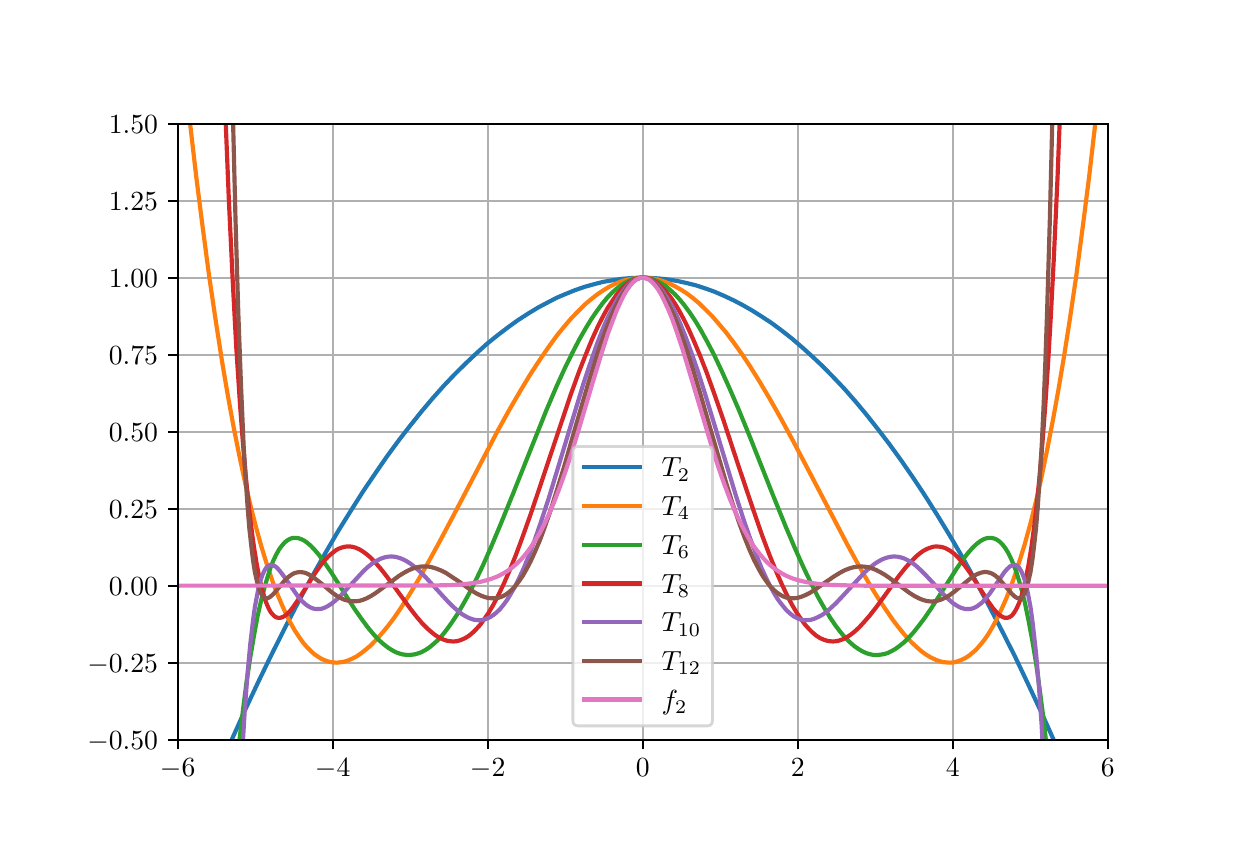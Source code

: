 \begingroup%
\makeatletter%
\begin{pgfpicture}%
\pgfpathrectangle{\pgfpointorigin}{\pgfqpoint{6.0in}{4.0in}}%
\pgfusepath{use as bounding box, clip}%
\begin{pgfscope}%
\pgfsetbuttcap%
\pgfsetmiterjoin%
\definecolor{currentfill}{rgb}{1.0,1.0,1.0}%
\pgfsetfillcolor{currentfill}%
\pgfsetlinewidth{0.0pt}%
\definecolor{currentstroke}{rgb}{1.0,1.0,1.0}%
\pgfsetstrokecolor{currentstroke}%
\pgfsetdash{}{0pt}%
\pgfpathmoveto{\pgfqpoint{0.0in}{0.0in}}%
\pgfpathlineto{\pgfqpoint{6.0in}{0.0in}}%
\pgfpathlineto{\pgfqpoint{6.0in}{4.0in}}%
\pgfpathlineto{\pgfqpoint{0.0in}{4.0in}}%
\pgfpathclose%
\pgfusepath{fill}%
\end{pgfscope}%
\begin{pgfscope}%
\pgfsetbuttcap%
\pgfsetmiterjoin%
\definecolor{currentfill}{rgb}{1.0,1.0,1.0}%
\pgfsetfillcolor{currentfill}%
\pgfsetlinewidth{0.0pt}%
\definecolor{currentstroke}{rgb}{0.0,0.0,0.0}%
\pgfsetstrokecolor{currentstroke}%
\pgfsetstrokeopacity{0.0}%
\pgfsetdash{}{0pt}%
\pgfpathmoveto{\pgfqpoint{0.75in}{0.44in}}%
\pgfpathlineto{\pgfqpoint{5.4in}{0.44in}}%
\pgfpathlineto{\pgfqpoint{5.4in}{3.52in}}%
\pgfpathlineto{\pgfqpoint{0.75in}{3.52in}}%
\pgfpathclose%
\pgfusepath{fill}%
\end{pgfscope}%
\begin{pgfscope}%
\pgfpathrectangle{\pgfqpoint{0.75in}{0.44in}}{\pgfqpoint{4.65in}{3.08in}}%
\pgfusepath{clip}%
\pgfsetrectcap%
\pgfsetroundjoin%
\pgfsetlinewidth{0.803pt}%
\definecolor{currentstroke}{rgb}{0.69,0.69,0.69}%
\pgfsetstrokecolor{currentstroke}%
\pgfsetdash{}{0pt}%
\pgfpathmoveto{\pgfqpoint{0.75in}{0.44in}}%
\pgfpathlineto{\pgfqpoint{0.75in}{3.52in}}%
\pgfusepath{stroke}%
\end{pgfscope}%
\begin{pgfscope}%
\pgfsetbuttcap%
\pgfsetroundjoin%
\definecolor{currentfill}{rgb}{0.0,0.0,0.0}%
\pgfsetfillcolor{currentfill}%
\pgfsetlinewidth{0.803pt}%
\definecolor{currentstroke}{rgb}{0.0,0.0,0.0}%
\pgfsetstrokecolor{currentstroke}%
\pgfsetdash{}{0pt}%
\pgfsys@defobject{currentmarker}{\pgfqpoint{0.0in}{-0.049in}}{\pgfqpoint{0.0in}{0.0in}}{%
\pgfpathmoveto{\pgfqpoint{0.0in}{0.0in}}%
\pgfpathlineto{\pgfqpoint{0.0in}{-0.049in}}%
\pgfusepath{stroke,fill}%
}%
\begin{pgfscope}%
\pgfsys@transformshift{0.75in}{0.44in}%
\pgfsys@useobject{currentmarker}{}%
\end{pgfscope}%
\end{pgfscope}%
\begin{pgfscope}%
\pgftext[x=0.75in,y=0.343in,,top]{\rmfamily\fontsize{10.0}{12.0}\selectfont \(\displaystyle -6\)}%
\end{pgfscope}%
\begin{pgfscope}%
\pgfpathrectangle{\pgfqpoint{0.75in}{0.44in}}{\pgfqpoint{4.65in}{3.08in}}%
\pgfusepath{clip}%
\pgfsetrectcap%
\pgfsetroundjoin%
\pgfsetlinewidth{0.803pt}%
\definecolor{currentstroke}{rgb}{0.69,0.69,0.69}%
\pgfsetstrokecolor{currentstroke}%
\pgfsetdash{}{0pt}%
\pgfpathmoveto{\pgfqpoint{1.525in}{0.44in}}%
\pgfpathlineto{\pgfqpoint{1.525in}{3.52in}}%
\pgfusepath{stroke}%
\end{pgfscope}%
\begin{pgfscope}%
\pgfsetbuttcap%
\pgfsetroundjoin%
\definecolor{currentfill}{rgb}{0.0,0.0,0.0}%
\pgfsetfillcolor{currentfill}%
\pgfsetlinewidth{0.803pt}%
\definecolor{currentstroke}{rgb}{0.0,0.0,0.0}%
\pgfsetstrokecolor{currentstroke}%
\pgfsetdash{}{0pt}%
\pgfsys@defobject{currentmarker}{\pgfqpoint{0.0in}{-0.049in}}{\pgfqpoint{0.0in}{0.0in}}{%
\pgfpathmoveto{\pgfqpoint{0.0in}{0.0in}}%
\pgfpathlineto{\pgfqpoint{0.0in}{-0.049in}}%
\pgfusepath{stroke,fill}%
}%
\begin{pgfscope}%
\pgfsys@transformshift{1.525in}{0.44in}%
\pgfsys@useobject{currentmarker}{}%
\end{pgfscope}%
\end{pgfscope}%
\begin{pgfscope}%
\pgftext[x=1.525in,y=0.343in,,top]{\rmfamily\fontsize{10.0}{12.0}\selectfont \(\displaystyle -4\)}%
\end{pgfscope}%
\begin{pgfscope}%
\pgfpathrectangle{\pgfqpoint{0.75in}{0.44in}}{\pgfqpoint{4.65in}{3.08in}}%
\pgfusepath{clip}%
\pgfsetrectcap%
\pgfsetroundjoin%
\pgfsetlinewidth{0.803pt}%
\definecolor{currentstroke}{rgb}{0.69,0.69,0.69}%
\pgfsetstrokecolor{currentstroke}%
\pgfsetdash{}{0pt}%
\pgfpathmoveto{\pgfqpoint{2.3in}{0.44in}}%
\pgfpathlineto{\pgfqpoint{2.3in}{3.52in}}%
\pgfusepath{stroke}%
\end{pgfscope}%
\begin{pgfscope}%
\pgfsetbuttcap%
\pgfsetroundjoin%
\definecolor{currentfill}{rgb}{0.0,0.0,0.0}%
\pgfsetfillcolor{currentfill}%
\pgfsetlinewidth{0.803pt}%
\definecolor{currentstroke}{rgb}{0.0,0.0,0.0}%
\pgfsetstrokecolor{currentstroke}%
\pgfsetdash{}{0pt}%
\pgfsys@defobject{currentmarker}{\pgfqpoint{0.0in}{-0.049in}}{\pgfqpoint{0.0in}{0.0in}}{%
\pgfpathmoveto{\pgfqpoint{0.0in}{0.0in}}%
\pgfpathlineto{\pgfqpoint{0.0in}{-0.049in}}%
\pgfusepath{stroke,fill}%
}%
\begin{pgfscope}%
\pgfsys@transformshift{2.3in}{0.44in}%
\pgfsys@useobject{currentmarker}{}%
\end{pgfscope}%
\end{pgfscope}%
\begin{pgfscope}%
\pgftext[x=2.3in,y=0.343in,,top]{\rmfamily\fontsize{10.0}{12.0}\selectfont \(\displaystyle -2\)}%
\end{pgfscope}%
\begin{pgfscope}%
\pgfpathrectangle{\pgfqpoint{0.75in}{0.44in}}{\pgfqpoint{4.65in}{3.08in}}%
\pgfusepath{clip}%
\pgfsetrectcap%
\pgfsetroundjoin%
\pgfsetlinewidth{0.803pt}%
\definecolor{currentstroke}{rgb}{0.69,0.69,0.69}%
\pgfsetstrokecolor{currentstroke}%
\pgfsetdash{}{0pt}%
\pgfpathmoveto{\pgfqpoint{3.075in}{0.44in}}%
\pgfpathlineto{\pgfqpoint{3.075in}{3.52in}}%
\pgfusepath{stroke}%
\end{pgfscope}%
\begin{pgfscope}%
\pgfsetbuttcap%
\pgfsetroundjoin%
\definecolor{currentfill}{rgb}{0.0,0.0,0.0}%
\pgfsetfillcolor{currentfill}%
\pgfsetlinewidth{0.803pt}%
\definecolor{currentstroke}{rgb}{0.0,0.0,0.0}%
\pgfsetstrokecolor{currentstroke}%
\pgfsetdash{}{0pt}%
\pgfsys@defobject{currentmarker}{\pgfqpoint{0.0in}{-0.049in}}{\pgfqpoint{0.0in}{0.0in}}{%
\pgfpathmoveto{\pgfqpoint{0.0in}{0.0in}}%
\pgfpathlineto{\pgfqpoint{0.0in}{-0.049in}}%
\pgfusepath{stroke,fill}%
}%
\begin{pgfscope}%
\pgfsys@transformshift{3.075in}{0.44in}%
\pgfsys@useobject{currentmarker}{}%
\end{pgfscope}%
\end{pgfscope}%
\begin{pgfscope}%
\pgftext[x=3.075in,y=0.343in,,top]{\rmfamily\fontsize{10.0}{12.0}\selectfont \(\displaystyle 0\)}%
\end{pgfscope}%
\begin{pgfscope}%
\pgfpathrectangle{\pgfqpoint{0.75in}{0.44in}}{\pgfqpoint{4.65in}{3.08in}}%
\pgfusepath{clip}%
\pgfsetrectcap%
\pgfsetroundjoin%
\pgfsetlinewidth{0.803pt}%
\definecolor{currentstroke}{rgb}{0.69,0.69,0.69}%
\pgfsetstrokecolor{currentstroke}%
\pgfsetdash{}{0pt}%
\pgfpathmoveto{\pgfqpoint{3.85in}{0.44in}}%
\pgfpathlineto{\pgfqpoint{3.85in}{3.52in}}%
\pgfusepath{stroke}%
\end{pgfscope}%
\begin{pgfscope}%
\pgfsetbuttcap%
\pgfsetroundjoin%
\definecolor{currentfill}{rgb}{0.0,0.0,0.0}%
\pgfsetfillcolor{currentfill}%
\pgfsetlinewidth{0.803pt}%
\definecolor{currentstroke}{rgb}{0.0,0.0,0.0}%
\pgfsetstrokecolor{currentstroke}%
\pgfsetdash{}{0pt}%
\pgfsys@defobject{currentmarker}{\pgfqpoint{0.0in}{-0.049in}}{\pgfqpoint{0.0in}{0.0in}}{%
\pgfpathmoveto{\pgfqpoint{0.0in}{0.0in}}%
\pgfpathlineto{\pgfqpoint{0.0in}{-0.049in}}%
\pgfusepath{stroke,fill}%
}%
\begin{pgfscope}%
\pgfsys@transformshift{3.85in}{0.44in}%
\pgfsys@useobject{currentmarker}{}%
\end{pgfscope}%
\end{pgfscope}%
\begin{pgfscope}%
\pgftext[x=3.85in,y=0.343in,,top]{\rmfamily\fontsize{10.0}{12.0}\selectfont \(\displaystyle 2\)}%
\end{pgfscope}%
\begin{pgfscope}%
\pgfpathrectangle{\pgfqpoint{0.75in}{0.44in}}{\pgfqpoint{4.65in}{3.08in}}%
\pgfusepath{clip}%
\pgfsetrectcap%
\pgfsetroundjoin%
\pgfsetlinewidth{0.803pt}%
\definecolor{currentstroke}{rgb}{0.69,0.69,0.69}%
\pgfsetstrokecolor{currentstroke}%
\pgfsetdash{}{0pt}%
\pgfpathmoveto{\pgfqpoint{4.625in}{0.44in}}%
\pgfpathlineto{\pgfqpoint{4.625in}{3.52in}}%
\pgfusepath{stroke}%
\end{pgfscope}%
\begin{pgfscope}%
\pgfsetbuttcap%
\pgfsetroundjoin%
\definecolor{currentfill}{rgb}{0.0,0.0,0.0}%
\pgfsetfillcolor{currentfill}%
\pgfsetlinewidth{0.803pt}%
\definecolor{currentstroke}{rgb}{0.0,0.0,0.0}%
\pgfsetstrokecolor{currentstroke}%
\pgfsetdash{}{0pt}%
\pgfsys@defobject{currentmarker}{\pgfqpoint{0.0in}{-0.049in}}{\pgfqpoint{0.0in}{0.0in}}{%
\pgfpathmoveto{\pgfqpoint{0.0in}{0.0in}}%
\pgfpathlineto{\pgfqpoint{0.0in}{-0.049in}}%
\pgfusepath{stroke,fill}%
}%
\begin{pgfscope}%
\pgfsys@transformshift{4.625in}{0.44in}%
\pgfsys@useobject{currentmarker}{}%
\end{pgfscope}%
\end{pgfscope}%
\begin{pgfscope}%
\pgftext[x=4.625in,y=0.343in,,top]{\rmfamily\fontsize{10.0}{12.0}\selectfont \(\displaystyle 4\)}%
\end{pgfscope}%
\begin{pgfscope}%
\pgfpathrectangle{\pgfqpoint{0.75in}{0.44in}}{\pgfqpoint{4.65in}{3.08in}}%
\pgfusepath{clip}%
\pgfsetrectcap%
\pgfsetroundjoin%
\pgfsetlinewidth{0.803pt}%
\definecolor{currentstroke}{rgb}{0.69,0.69,0.69}%
\pgfsetstrokecolor{currentstroke}%
\pgfsetdash{}{0pt}%
\pgfpathmoveto{\pgfqpoint{5.4in}{0.44in}}%
\pgfpathlineto{\pgfqpoint{5.4in}{3.52in}}%
\pgfusepath{stroke}%
\end{pgfscope}%
\begin{pgfscope}%
\pgfsetbuttcap%
\pgfsetroundjoin%
\definecolor{currentfill}{rgb}{0.0,0.0,0.0}%
\pgfsetfillcolor{currentfill}%
\pgfsetlinewidth{0.803pt}%
\definecolor{currentstroke}{rgb}{0.0,0.0,0.0}%
\pgfsetstrokecolor{currentstroke}%
\pgfsetdash{}{0pt}%
\pgfsys@defobject{currentmarker}{\pgfqpoint{0.0in}{-0.049in}}{\pgfqpoint{0.0in}{0.0in}}{%
\pgfpathmoveto{\pgfqpoint{0.0in}{0.0in}}%
\pgfpathlineto{\pgfqpoint{0.0in}{-0.049in}}%
\pgfusepath{stroke,fill}%
}%
\begin{pgfscope}%
\pgfsys@transformshift{5.4in}{0.44in}%
\pgfsys@useobject{currentmarker}{}%
\end{pgfscope}%
\end{pgfscope}%
\begin{pgfscope}%
\pgftext[x=5.4in,y=0.343in,,top]{\rmfamily\fontsize{10.0}{12.0}\selectfont \(\displaystyle 6\)}%
\end{pgfscope}%
\begin{pgfscope}%
\pgfpathrectangle{\pgfqpoint{0.75in}{0.44in}}{\pgfqpoint{4.65in}{3.08in}}%
\pgfusepath{clip}%
\pgfsetrectcap%
\pgfsetroundjoin%
\pgfsetlinewidth{0.803pt}%
\definecolor{currentstroke}{rgb}{0.69,0.69,0.69}%
\pgfsetstrokecolor{currentstroke}%
\pgfsetdash{}{0pt}%
\pgfpathmoveto{\pgfqpoint{0.75in}{0.44in}}%
\pgfpathlineto{\pgfqpoint{5.4in}{0.44in}}%
\pgfusepath{stroke}%
\end{pgfscope}%
\begin{pgfscope}%
\pgfsetbuttcap%
\pgfsetroundjoin%
\definecolor{currentfill}{rgb}{0.0,0.0,0.0}%
\pgfsetfillcolor{currentfill}%
\pgfsetlinewidth{0.803pt}%
\definecolor{currentstroke}{rgb}{0.0,0.0,0.0}%
\pgfsetstrokecolor{currentstroke}%
\pgfsetdash{}{0pt}%
\pgfsys@defobject{currentmarker}{\pgfqpoint{-0.049in}{0.0in}}{\pgfqpoint{0.0in}{0.0in}}{%
\pgfpathmoveto{\pgfqpoint{0.0in}{0.0in}}%
\pgfpathlineto{\pgfqpoint{-0.049in}{0.0in}}%
\pgfusepath{stroke,fill}%
}%
\begin{pgfscope}%
\pgfsys@transformshift{0.75in}{0.44in}%
\pgfsys@useobject{currentmarker}{}%
\end{pgfscope}%
\end{pgfscope}%
\begin{pgfscope}%
\pgftext[x=0.298in,y=0.392in,left,base]{\rmfamily\fontsize{10.0}{12.0}\selectfont \(\displaystyle -0.50\)}%
\end{pgfscope}%
\begin{pgfscope}%
\pgfpathrectangle{\pgfqpoint{0.75in}{0.44in}}{\pgfqpoint{4.65in}{3.08in}}%
\pgfusepath{clip}%
\pgfsetrectcap%
\pgfsetroundjoin%
\pgfsetlinewidth{0.803pt}%
\definecolor{currentstroke}{rgb}{0.69,0.69,0.69}%
\pgfsetstrokecolor{currentstroke}%
\pgfsetdash{}{0pt}%
\pgfpathmoveto{\pgfqpoint{0.75in}{0.825in}}%
\pgfpathlineto{\pgfqpoint{5.4in}{0.825in}}%
\pgfusepath{stroke}%
\end{pgfscope}%
\begin{pgfscope}%
\pgfsetbuttcap%
\pgfsetroundjoin%
\definecolor{currentfill}{rgb}{0.0,0.0,0.0}%
\pgfsetfillcolor{currentfill}%
\pgfsetlinewidth{0.803pt}%
\definecolor{currentstroke}{rgb}{0.0,0.0,0.0}%
\pgfsetstrokecolor{currentstroke}%
\pgfsetdash{}{0pt}%
\pgfsys@defobject{currentmarker}{\pgfqpoint{-0.049in}{0.0in}}{\pgfqpoint{0.0in}{0.0in}}{%
\pgfpathmoveto{\pgfqpoint{0.0in}{0.0in}}%
\pgfpathlineto{\pgfqpoint{-0.049in}{0.0in}}%
\pgfusepath{stroke,fill}%
}%
\begin{pgfscope}%
\pgfsys@transformshift{0.75in}{0.825in}%
\pgfsys@useobject{currentmarker}{}%
\end{pgfscope}%
\end{pgfscope}%
\begin{pgfscope}%
\pgftext[x=0.298in,y=0.777in,left,base]{\rmfamily\fontsize{10.0}{12.0}\selectfont \(\displaystyle -0.25\)}%
\end{pgfscope}%
\begin{pgfscope}%
\pgfpathrectangle{\pgfqpoint{0.75in}{0.44in}}{\pgfqpoint{4.65in}{3.08in}}%
\pgfusepath{clip}%
\pgfsetrectcap%
\pgfsetroundjoin%
\pgfsetlinewidth{0.803pt}%
\definecolor{currentstroke}{rgb}{0.69,0.69,0.69}%
\pgfsetstrokecolor{currentstroke}%
\pgfsetdash{}{0pt}%
\pgfpathmoveto{\pgfqpoint{0.75in}{1.21in}}%
\pgfpathlineto{\pgfqpoint{5.4in}{1.21in}}%
\pgfusepath{stroke}%
\end{pgfscope}%
\begin{pgfscope}%
\pgfsetbuttcap%
\pgfsetroundjoin%
\definecolor{currentfill}{rgb}{0.0,0.0,0.0}%
\pgfsetfillcolor{currentfill}%
\pgfsetlinewidth{0.803pt}%
\definecolor{currentstroke}{rgb}{0.0,0.0,0.0}%
\pgfsetstrokecolor{currentstroke}%
\pgfsetdash{}{0pt}%
\pgfsys@defobject{currentmarker}{\pgfqpoint{-0.049in}{0.0in}}{\pgfqpoint{0.0in}{0.0in}}{%
\pgfpathmoveto{\pgfqpoint{0.0in}{0.0in}}%
\pgfpathlineto{\pgfqpoint{-0.049in}{0.0in}}%
\pgfusepath{stroke,fill}%
}%
\begin{pgfscope}%
\pgfsys@transformshift{0.75in}{1.21in}%
\pgfsys@useobject{currentmarker}{}%
\end{pgfscope}%
\end{pgfscope}%
\begin{pgfscope}%
\pgftext[x=0.406in,y=1.162in,left,base]{\rmfamily\fontsize{10.0}{12.0}\selectfont \(\displaystyle 0.00\)}%
\end{pgfscope}%
\begin{pgfscope}%
\pgfpathrectangle{\pgfqpoint{0.75in}{0.44in}}{\pgfqpoint{4.65in}{3.08in}}%
\pgfusepath{clip}%
\pgfsetrectcap%
\pgfsetroundjoin%
\pgfsetlinewidth{0.803pt}%
\definecolor{currentstroke}{rgb}{0.69,0.69,0.69}%
\pgfsetstrokecolor{currentstroke}%
\pgfsetdash{}{0pt}%
\pgfpathmoveto{\pgfqpoint{0.75in}{1.595in}}%
\pgfpathlineto{\pgfqpoint{5.4in}{1.595in}}%
\pgfusepath{stroke}%
\end{pgfscope}%
\begin{pgfscope}%
\pgfsetbuttcap%
\pgfsetroundjoin%
\definecolor{currentfill}{rgb}{0.0,0.0,0.0}%
\pgfsetfillcolor{currentfill}%
\pgfsetlinewidth{0.803pt}%
\definecolor{currentstroke}{rgb}{0.0,0.0,0.0}%
\pgfsetstrokecolor{currentstroke}%
\pgfsetdash{}{0pt}%
\pgfsys@defobject{currentmarker}{\pgfqpoint{-0.049in}{0.0in}}{\pgfqpoint{0.0in}{0.0in}}{%
\pgfpathmoveto{\pgfqpoint{0.0in}{0.0in}}%
\pgfpathlineto{\pgfqpoint{-0.049in}{0.0in}}%
\pgfusepath{stroke,fill}%
}%
\begin{pgfscope}%
\pgfsys@transformshift{0.75in}{1.595in}%
\pgfsys@useobject{currentmarker}{}%
\end{pgfscope}%
\end{pgfscope}%
\begin{pgfscope}%
\pgftext[x=0.406in,y=1.547in,left,base]{\rmfamily\fontsize{10.0}{12.0}\selectfont \(\displaystyle 0.25\)}%
\end{pgfscope}%
\begin{pgfscope}%
\pgfpathrectangle{\pgfqpoint{0.75in}{0.44in}}{\pgfqpoint{4.65in}{3.08in}}%
\pgfusepath{clip}%
\pgfsetrectcap%
\pgfsetroundjoin%
\pgfsetlinewidth{0.803pt}%
\definecolor{currentstroke}{rgb}{0.69,0.69,0.69}%
\pgfsetstrokecolor{currentstroke}%
\pgfsetdash{}{0pt}%
\pgfpathmoveto{\pgfqpoint{0.75in}{1.98in}}%
\pgfpathlineto{\pgfqpoint{5.4in}{1.98in}}%
\pgfusepath{stroke}%
\end{pgfscope}%
\begin{pgfscope}%
\pgfsetbuttcap%
\pgfsetroundjoin%
\definecolor{currentfill}{rgb}{0.0,0.0,0.0}%
\pgfsetfillcolor{currentfill}%
\pgfsetlinewidth{0.803pt}%
\definecolor{currentstroke}{rgb}{0.0,0.0,0.0}%
\pgfsetstrokecolor{currentstroke}%
\pgfsetdash{}{0pt}%
\pgfsys@defobject{currentmarker}{\pgfqpoint{-0.049in}{0.0in}}{\pgfqpoint{0.0in}{0.0in}}{%
\pgfpathmoveto{\pgfqpoint{0.0in}{0.0in}}%
\pgfpathlineto{\pgfqpoint{-0.049in}{0.0in}}%
\pgfusepath{stroke,fill}%
}%
\begin{pgfscope}%
\pgfsys@transformshift{0.75in}{1.98in}%
\pgfsys@useobject{currentmarker}{}%
\end{pgfscope}%
\end{pgfscope}%
\begin{pgfscope}%
\pgftext[x=0.406in,y=1.932in,left,base]{\rmfamily\fontsize{10.0}{12.0}\selectfont \(\displaystyle 0.50\)}%
\end{pgfscope}%
\begin{pgfscope}%
\pgfpathrectangle{\pgfqpoint{0.75in}{0.44in}}{\pgfqpoint{4.65in}{3.08in}}%
\pgfusepath{clip}%
\pgfsetrectcap%
\pgfsetroundjoin%
\pgfsetlinewidth{0.803pt}%
\definecolor{currentstroke}{rgb}{0.69,0.69,0.69}%
\pgfsetstrokecolor{currentstroke}%
\pgfsetdash{}{0pt}%
\pgfpathmoveto{\pgfqpoint{0.75in}{2.365in}}%
\pgfpathlineto{\pgfqpoint{5.4in}{2.365in}}%
\pgfusepath{stroke}%
\end{pgfscope}%
\begin{pgfscope}%
\pgfsetbuttcap%
\pgfsetroundjoin%
\definecolor{currentfill}{rgb}{0.0,0.0,0.0}%
\pgfsetfillcolor{currentfill}%
\pgfsetlinewidth{0.803pt}%
\definecolor{currentstroke}{rgb}{0.0,0.0,0.0}%
\pgfsetstrokecolor{currentstroke}%
\pgfsetdash{}{0pt}%
\pgfsys@defobject{currentmarker}{\pgfqpoint{-0.049in}{0.0in}}{\pgfqpoint{0.0in}{0.0in}}{%
\pgfpathmoveto{\pgfqpoint{0.0in}{0.0in}}%
\pgfpathlineto{\pgfqpoint{-0.049in}{0.0in}}%
\pgfusepath{stroke,fill}%
}%
\begin{pgfscope}%
\pgfsys@transformshift{0.75in}{2.365in}%
\pgfsys@useobject{currentmarker}{}%
\end{pgfscope}%
\end{pgfscope}%
\begin{pgfscope}%
\pgftext[x=0.406in,y=2.317in,left,base]{\rmfamily\fontsize{10.0}{12.0}\selectfont \(\displaystyle 0.75\)}%
\end{pgfscope}%
\begin{pgfscope}%
\pgfpathrectangle{\pgfqpoint{0.75in}{0.44in}}{\pgfqpoint{4.65in}{3.08in}}%
\pgfusepath{clip}%
\pgfsetrectcap%
\pgfsetroundjoin%
\pgfsetlinewidth{0.803pt}%
\definecolor{currentstroke}{rgb}{0.69,0.69,0.69}%
\pgfsetstrokecolor{currentstroke}%
\pgfsetdash{}{0pt}%
\pgfpathmoveto{\pgfqpoint{0.75in}{2.75in}}%
\pgfpathlineto{\pgfqpoint{5.4in}{2.75in}}%
\pgfusepath{stroke}%
\end{pgfscope}%
\begin{pgfscope}%
\pgfsetbuttcap%
\pgfsetroundjoin%
\definecolor{currentfill}{rgb}{0.0,0.0,0.0}%
\pgfsetfillcolor{currentfill}%
\pgfsetlinewidth{0.803pt}%
\definecolor{currentstroke}{rgb}{0.0,0.0,0.0}%
\pgfsetstrokecolor{currentstroke}%
\pgfsetdash{}{0pt}%
\pgfsys@defobject{currentmarker}{\pgfqpoint{-0.049in}{0.0in}}{\pgfqpoint{0.0in}{0.0in}}{%
\pgfpathmoveto{\pgfqpoint{0.0in}{0.0in}}%
\pgfpathlineto{\pgfqpoint{-0.049in}{0.0in}}%
\pgfusepath{stroke,fill}%
}%
\begin{pgfscope}%
\pgfsys@transformshift{0.75in}{2.75in}%
\pgfsys@useobject{currentmarker}{}%
\end{pgfscope}%
\end{pgfscope}%
\begin{pgfscope}%
\pgftext[x=0.406in,y=2.702in,left,base]{\rmfamily\fontsize{10.0}{12.0}\selectfont \(\displaystyle 1.00\)}%
\end{pgfscope}%
\begin{pgfscope}%
\pgfpathrectangle{\pgfqpoint{0.75in}{0.44in}}{\pgfqpoint{4.65in}{3.08in}}%
\pgfusepath{clip}%
\pgfsetrectcap%
\pgfsetroundjoin%
\pgfsetlinewidth{0.803pt}%
\definecolor{currentstroke}{rgb}{0.69,0.69,0.69}%
\pgfsetstrokecolor{currentstroke}%
\pgfsetdash{}{0pt}%
\pgfpathmoveto{\pgfqpoint{0.75in}{3.135in}}%
\pgfpathlineto{\pgfqpoint{5.4in}{3.135in}}%
\pgfusepath{stroke}%
\end{pgfscope}%
\begin{pgfscope}%
\pgfsetbuttcap%
\pgfsetroundjoin%
\definecolor{currentfill}{rgb}{0.0,0.0,0.0}%
\pgfsetfillcolor{currentfill}%
\pgfsetlinewidth{0.803pt}%
\definecolor{currentstroke}{rgb}{0.0,0.0,0.0}%
\pgfsetstrokecolor{currentstroke}%
\pgfsetdash{}{0pt}%
\pgfsys@defobject{currentmarker}{\pgfqpoint{-0.049in}{0.0in}}{\pgfqpoint{0.0in}{0.0in}}{%
\pgfpathmoveto{\pgfqpoint{0.0in}{0.0in}}%
\pgfpathlineto{\pgfqpoint{-0.049in}{0.0in}}%
\pgfusepath{stroke,fill}%
}%
\begin{pgfscope}%
\pgfsys@transformshift{0.75in}{3.135in}%
\pgfsys@useobject{currentmarker}{}%
\end{pgfscope}%
\end{pgfscope}%
\begin{pgfscope}%
\pgftext[x=0.406in,y=3.087in,left,base]{\rmfamily\fontsize{10.0}{12.0}\selectfont \(\displaystyle 1.25\)}%
\end{pgfscope}%
\begin{pgfscope}%
\pgfpathrectangle{\pgfqpoint{0.75in}{0.44in}}{\pgfqpoint{4.65in}{3.08in}}%
\pgfusepath{clip}%
\pgfsetrectcap%
\pgfsetroundjoin%
\pgfsetlinewidth{0.803pt}%
\definecolor{currentstroke}{rgb}{0.69,0.69,0.69}%
\pgfsetstrokecolor{currentstroke}%
\pgfsetdash{}{0pt}%
\pgfpathmoveto{\pgfqpoint{0.75in}{3.52in}}%
\pgfpathlineto{\pgfqpoint{5.4in}{3.52in}}%
\pgfusepath{stroke}%
\end{pgfscope}%
\begin{pgfscope}%
\pgfsetbuttcap%
\pgfsetroundjoin%
\definecolor{currentfill}{rgb}{0.0,0.0,0.0}%
\pgfsetfillcolor{currentfill}%
\pgfsetlinewidth{0.803pt}%
\definecolor{currentstroke}{rgb}{0.0,0.0,0.0}%
\pgfsetstrokecolor{currentstroke}%
\pgfsetdash{}{0pt}%
\pgfsys@defobject{currentmarker}{\pgfqpoint{-0.049in}{0.0in}}{\pgfqpoint{0.0in}{0.0in}}{%
\pgfpathmoveto{\pgfqpoint{0.0in}{0.0in}}%
\pgfpathlineto{\pgfqpoint{-0.049in}{0.0in}}%
\pgfusepath{stroke,fill}%
}%
\begin{pgfscope}%
\pgfsys@transformshift{0.75in}{3.52in}%
\pgfsys@useobject{currentmarker}{}%
\end{pgfscope}%
\end{pgfscope}%
\begin{pgfscope}%
\pgftext[x=0.406in,y=3.472in,left,base]{\rmfamily\fontsize{10.0}{12.0}\selectfont \(\displaystyle 1.50\)}%
\end{pgfscope}%
\begin{pgfscope}%
\pgfpathrectangle{\pgfqpoint{0.75in}{0.44in}}{\pgfqpoint{4.65in}{3.08in}}%
\pgfusepath{clip}%
\pgfsetrectcap%
\pgfsetroundjoin%
\pgfsetlinewidth{1.506pt}%
\definecolor{currentstroke}{rgb}{0.122,0.467,0.706}%
\pgfsetstrokecolor{currentstroke}%
\pgfsetdash{}{0pt}%
\pgfpathmoveto{\pgfqpoint{1.016in}{0.43in}}%
\pgfpathlineto{\pgfqpoint{1.085in}{0.584in}}%
\pgfpathlineto{\pgfqpoint{1.155in}{0.733in}}%
\pgfpathlineto{\pgfqpoint{1.225in}{0.877in}}%
\pgfpathlineto{\pgfqpoint{1.295in}{1.016in}}%
\pgfpathlineto{\pgfqpoint{1.36in}{1.141in}}%
\pgfpathlineto{\pgfqpoint{1.425in}{1.261in}}%
\pgfpathlineto{\pgfqpoint{1.49in}{1.376in}}%
\pgfpathlineto{\pgfqpoint{1.555in}{1.487in}}%
\pgfpathlineto{\pgfqpoint{1.616in}{1.585in}}%
\pgfpathlineto{\pgfqpoint{1.676in}{1.68in}}%
\pgfpathlineto{\pgfqpoint{1.737in}{1.77in}}%
\pgfpathlineto{\pgfqpoint{1.797in}{1.857in}}%
\pgfpathlineto{\pgfqpoint{1.858in}{1.94in}}%
\pgfpathlineto{\pgfqpoint{1.914in}{2.012in}}%
\pgfpathlineto{\pgfqpoint{1.97in}{2.082in}}%
\pgfpathlineto{\pgfqpoint{2.025in}{2.147in}}%
\pgfpathlineto{\pgfqpoint{2.081in}{2.21in}}%
\pgfpathlineto{\pgfqpoint{2.137in}{2.269in}}%
\pgfpathlineto{\pgfqpoint{2.193in}{2.324in}}%
\pgfpathlineto{\pgfqpoint{2.244in}{2.372in}}%
\pgfpathlineto{\pgfqpoint{2.295in}{2.418in}}%
\pgfpathlineto{\pgfqpoint{2.347in}{2.46in}}%
\pgfpathlineto{\pgfqpoint{2.398in}{2.499in}}%
\pgfpathlineto{\pgfqpoint{2.449in}{2.536in}}%
\pgfpathlineto{\pgfqpoint{2.5in}{2.569in}}%
\pgfpathlineto{\pgfqpoint{2.551in}{2.6in}}%
\pgfpathlineto{\pgfqpoint{2.598in}{2.625in}}%
\pgfpathlineto{\pgfqpoint{2.644in}{2.649in}}%
\pgfpathlineto{\pgfqpoint{2.691in}{2.669in}}%
\pgfpathlineto{\pgfqpoint{2.738in}{2.688in}}%
\pgfpathlineto{\pgfqpoint{2.784in}{2.704in}}%
\pgfpathlineto{\pgfqpoint{2.831in}{2.717in}}%
\pgfpathlineto{\pgfqpoint{2.877in}{2.729in}}%
\pgfpathlineto{\pgfqpoint{2.924in}{2.737in}}%
\pgfpathlineto{\pgfqpoint{2.97in}{2.744in}}%
\pgfpathlineto{\pgfqpoint{3.017in}{2.748in}}%
\pgfpathlineto{\pgfqpoint{3.063in}{2.75in}}%
\pgfpathlineto{\pgfqpoint{3.11in}{2.749in}}%
\pgfpathlineto{\pgfqpoint{3.156in}{2.746in}}%
\pgfpathlineto{\pgfqpoint{3.203in}{2.741in}}%
\pgfpathlineto{\pgfqpoint{3.25in}{2.733in}}%
\pgfpathlineto{\pgfqpoint{3.296in}{2.723in}}%
\pgfpathlineto{\pgfqpoint{3.343in}{2.711in}}%
\pgfpathlineto{\pgfqpoint{3.389in}{2.696in}}%
\pgfpathlineto{\pgfqpoint{3.436in}{2.679in}}%
\pgfpathlineto{\pgfqpoint{3.482in}{2.659in}}%
\pgfpathlineto{\pgfqpoint{3.529in}{2.637in}}%
\pgfpathlineto{\pgfqpoint{3.575in}{2.613in}}%
\pgfpathlineto{\pgfqpoint{3.622in}{2.586in}}%
\pgfpathlineto{\pgfqpoint{3.668in}{2.557in}}%
\pgfpathlineto{\pgfqpoint{3.72in}{2.523in}}%
\pgfpathlineto{\pgfqpoint{3.771in}{2.485in}}%
\pgfpathlineto{\pgfqpoint{3.822in}{2.445in}}%
\pgfpathlineto{\pgfqpoint{3.873in}{2.401in}}%
\pgfpathlineto{\pgfqpoint{3.924in}{2.355in}}%
\pgfpathlineto{\pgfqpoint{3.976in}{2.306in}}%
\pgfpathlineto{\pgfqpoint{4.027in}{2.254in}}%
\pgfpathlineto{\pgfqpoint{4.083in}{2.195in}}%
\pgfpathlineto{\pgfqpoint{4.139in}{2.131in}}%
\pgfpathlineto{\pgfqpoint{4.194in}{2.065in}}%
\pgfpathlineto{\pgfqpoint{4.25in}{1.994in}}%
\pgfpathlineto{\pgfqpoint{4.306in}{1.921in}}%
\pgfpathlineto{\pgfqpoint{4.367in}{1.837in}}%
\pgfpathlineto{\pgfqpoint{4.427in}{1.75in}}%
\pgfpathlineto{\pgfqpoint{4.488in}{1.658in}}%
\pgfpathlineto{\pgfqpoint{4.548in}{1.563in}}%
\pgfpathlineto{\pgfqpoint{4.609in}{1.463in}}%
\pgfpathlineto{\pgfqpoint{4.674in}{1.352in}}%
\pgfpathlineto{\pgfqpoint{4.739in}{1.235in}}%
\pgfpathlineto{\pgfqpoint{4.804in}{1.114in}}%
\pgfpathlineto{\pgfqpoint{4.869in}{0.989in}}%
\pgfpathlineto{\pgfqpoint{4.935in}{0.859in}}%
\pgfpathlineto{\pgfqpoint{5.004in}{0.714in}}%
\pgfpathlineto{\pgfqpoint{5.074in}{0.564in}}%
\pgfpathlineto{\pgfqpoint{5.134in}{0.43in}}%
\pgfpathlineto{\pgfqpoint{5.134in}{0.43in}}%
\pgfusepath{stroke}%
\end{pgfscope}%
\begin{pgfscope}%
\pgfpathrectangle{\pgfqpoint{0.75in}{0.44in}}{\pgfqpoint{4.65in}{3.08in}}%
\pgfusepath{clip}%
\pgfsetrectcap%
\pgfsetroundjoin%
\pgfsetlinewidth{1.506pt}%
\definecolor{currentstroke}{rgb}{1.0,0.498,0.055}%
\pgfsetstrokecolor{currentstroke}%
\pgfsetdash{}{0pt}%
\pgfpathmoveto{\pgfqpoint{0.811in}{3.53in}}%
\pgfpathlineto{\pgfqpoint{0.843in}{3.253in}}%
\pgfpathlineto{\pgfqpoint{0.876in}{2.994in}}%
\pgfpathlineto{\pgfqpoint{0.908in}{2.753in}}%
\pgfpathlineto{\pgfqpoint{0.941in}{2.53in}}%
\pgfpathlineto{\pgfqpoint{0.973in}{2.324in}}%
\pgfpathlineto{\pgfqpoint{1.001in}{2.16in}}%
\pgfpathlineto{\pgfqpoint{1.029in}{2.007in}}%
\pgfpathlineto{\pgfqpoint{1.057in}{1.866in}}%
\pgfpathlineto{\pgfqpoint{1.085in}{1.735in}}%
\pgfpathlineto{\pgfqpoint{1.113in}{1.615in}}%
\pgfpathlineto{\pgfqpoint{1.141in}{1.505in}}%
\pgfpathlineto{\pgfqpoint{1.169in}{1.404in}}%
\pgfpathlineto{\pgfqpoint{1.197in}{1.313in}}%
\pgfpathlineto{\pgfqpoint{1.22in}{1.244in}}%
\pgfpathlineto{\pgfqpoint{1.243in}{1.181in}}%
\pgfpathlineto{\pgfqpoint{1.267in}{1.124in}}%
\pgfpathlineto{\pgfqpoint{1.29in}{1.072in}}%
\pgfpathlineto{\pgfqpoint{1.313in}{1.026in}}%
\pgfpathlineto{\pgfqpoint{1.336in}{0.985in}}%
\pgfpathlineto{\pgfqpoint{1.36in}{0.949in}}%
\pgfpathlineto{\pgfqpoint{1.378in}{0.924in}}%
\pgfpathlineto{\pgfqpoint{1.397in}{0.902in}}%
\pgfpathlineto{\pgfqpoint{1.416in}{0.883in}}%
\pgfpathlineto{\pgfqpoint{1.434in}{0.867in}}%
\pgfpathlineto{\pgfqpoint{1.453in}{0.854in}}%
\pgfpathlineto{\pgfqpoint{1.471in}{0.843in}}%
\pgfpathlineto{\pgfqpoint{1.49in}{0.835in}}%
\pgfpathlineto{\pgfqpoint{1.509in}{0.829in}}%
\pgfpathlineto{\pgfqpoint{1.527in}{0.826in}}%
\pgfpathlineto{\pgfqpoint{1.546in}{0.825in}}%
\pgfpathlineto{\pgfqpoint{1.565in}{0.827in}}%
\pgfpathlineto{\pgfqpoint{1.583in}{0.83in}}%
\pgfpathlineto{\pgfqpoint{1.602in}{0.836in}}%
\pgfpathlineto{\pgfqpoint{1.62in}{0.844in}}%
\pgfpathlineto{\pgfqpoint{1.644in}{0.856in}}%
\pgfpathlineto{\pgfqpoint{1.667in}{0.872in}}%
\pgfpathlineto{\pgfqpoint{1.69in}{0.89in}}%
\pgfpathlineto{\pgfqpoint{1.714in}{0.91in}}%
\pgfpathlineto{\pgfqpoint{1.741in}{0.938in}}%
\pgfpathlineto{\pgfqpoint{1.769in}{0.969in}}%
\pgfpathlineto{\pgfqpoint{1.802in}{1.009in}}%
\pgfpathlineto{\pgfqpoint{1.835in}{1.053in}}%
\pgfpathlineto{\pgfqpoint{1.872in}{1.108in}}%
\pgfpathlineto{\pgfqpoint{1.909in}{1.166in}}%
\pgfpathlineto{\pgfqpoint{1.951in}{1.235in}}%
\pgfpathlineto{\pgfqpoint{1.997in}{1.316in}}%
\pgfpathlineto{\pgfqpoint{2.053in}{1.418in}}%
\pgfpathlineto{\pgfqpoint{2.128in}{1.559in}}%
\pgfpathlineto{\pgfqpoint{2.351in}{1.986in}}%
\pgfpathlineto{\pgfqpoint{2.412in}{2.096in}}%
\pgfpathlineto{\pgfqpoint{2.468in}{2.192in}}%
\pgfpathlineto{\pgfqpoint{2.514in}{2.268in}}%
\pgfpathlineto{\pgfqpoint{2.561in}{2.34in}}%
\pgfpathlineto{\pgfqpoint{2.603in}{2.401in}}%
\pgfpathlineto{\pgfqpoint{2.644in}{2.458in}}%
\pgfpathlineto{\pgfqpoint{2.682in}{2.505in}}%
\pgfpathlineto{\pgfqpoint{2.719in}{2.548in}}%
\pgfpathlineto{\pgfqpoint{2.752in}{2.582in}}%
\pgfpathlineto{\pgfqpoint{2.784in}{2.614in}}%
\pgfpathlineto{\pgfqpoint{2.817in}{2.642in}}%
\pgfpathlineto{\pgfqpoint{2.849in}{2.667in}}%
\pgfpathlineto{\pgfqpoint{2.877in}{2.686in}}%
\pgfpathlineto{\pgfqpoint{2.905in}{2.703in}}%
\pgfpathlineto{\pgfqpoint{2.933in}{2.717in}}%
\pgfpathlineto{\pgfqpoint{2.961in}{2.729in}}%
\pgfpathlineto{\pgfqpoint{2.989in}{2.738in}}%
\pgfpathlineto{\pgfqpoint{3.017in}{2.744in}}%
\pgfpathlineto{\pgfqpoint{3.045in}{2.748in}}%
\pgfpathlineto{\pgfqpoint{3.073in}{2.75in}}%
\pgfpathlineto{\pgfqpoint{3.101in}{2.749in}}%
\pgfpathlineto{\pgfqpoint{3.129in}{2.745in}}%
\pgfpathlineto{\pgfqpoint{3.156in}{2.739in}}%
\pgfpathlineto{\pgfqpoint{3.184in}{2.73in}}%
\pgfpathlineto{\pgfqpoint{3.212in}{2.719in}}%
\pgfpathlineto{\pgfqpoint{3.24in}{2.705in}}%
\pgfpathlineto{\pgfqpoint{3.268in}{2.689in}}%
\pgfpathlineto{\pgfqpoint{3.296in}{2.671in}}%
\pgfpathlineto{\pgfqpoint{3.324in}{2.65in}}%
\pgfpathlineto{\pgfqpoint{3.357in}{2.622in}}%
\pgfpathlineto{\pgfqpoint{3.389in}{2.591in}}%
\pgfpathlineto{\pgfqpoint{3.422in}{2.558in}}%
\pgfpathlineto{\pgfqpoint{3.454in}{2.521in}}%
\pgfpathlineto{\pgfqpoint{3.492in}{2.476in}}%
\pgfpathlineto{\pgfqpoint{3.529in}{2.427in}}%
\pgfpathlineto{\pgfqpoint{3.571in}{2.368in}}%
\pgfpathlineto{\pgfqpoint{3.613in}{2.305in}}%
\pgfpathlineto{\pgfqpoint{3.659in}{2.231in}}%
\pgfpathlineto{\pgfqpoint{3.71in}{2.145in}}%
\pgfpathlineto{\pgfqpoint{3.766in}{2.046in}}%
\pgfpathlineto{\pgfqpoint{3.831in}{1.926in}}%
\pgfpathlineto{\pgfqpoint{3.915in}{1.766in}}%
\pgfpathlineto{\pgfqpoint{4.097in}{1.418in}}%
\pgfpathlineto{\pgfqpoint{4.157in}{1.308in}}%
\pgfpathlineto{\pgfqpoint{4.208in}{1.219in}}%
\pgfpathlineto{\pgfqpoint{4.25in}{1.151in}}%
\pgfpathlineto{\pgfqpoint{4.288in}{1.094in}}%
\pgfpathlineto{\pgfqpoint{4.325in}{1.04in}}%
\pgfpathlineto{\pgfqpoint{4.357in}{0.998in}}%
\pgfpathlineto{\pgfqpoint{4.39in}{0.958in}}%
\pgfpathlineto{\pgfqpoint{4.418in}{0.928in}}%
\pgfpathlineto{\pgfqpoint{4.446in}{0.902in}}%
\pgfpathlineto{\pgfqpoint{4.469in}{0.882in}}%
\pgfpathlineto{\pgfqpoint{4.492in}{0.865in}}%
\pgfpathlineto{\pgfqpoint{4.516in}{0.851in}}%
\pgfpathlineto{\pgfqpoint{4.539in}{0.84in}}%
\pgfpathlineto{\pgfqpoint{4.558in}{0.833in}}%
\pgfpathlineto{\pgfqpoint{4.576in}{0.828in}}%
\pgfpathlineto{\pgfqpoint{4.595in}{0.826in}}%
\pgfpathlineto{\pgfqpoint{4.613in}{0.825in}}%
\pgfpathlineto{\pgfqpoint{4.632in}{0.827in}}%
\pgfpathlineto{\pgfqpoint{4.651in}{0.832in}}%
\pgfpathlineto{\pgfqpoint{4.669in}{0.839in}}%
\pgfpathlineto{\pgfqpoint{4.688in}{0.848in}}%
\pgfpathlineto{\pgfqpoint{4.706in}{0.86in}}%
\pgfpathlineto{\pgfqpoint{4.725in}{0.875in}}%
\pgfpathlineto{\pgfqpoint{4.744in}{0.892in}}%
\pgfpathlineto{\pgfqpoint{4.762in}{0.913in}}%
\pgfpathlineto{\pgfqpoint{4.781in}{0.936in}}%
\pgfpathlineto{\pgfqpoint{4.8in}{0.963in}}%
\pgfpathlineto{\pgfqpoint{4.823in}{1.001in}}%
\pgfpathlineto{\pgfqpoint{4.846in}{1.044in}}%
\pgfpathlineto{\pgfqpoint{4.869in}{1.092in}}%
\pgfpathlineto{\pgfqpoint{4.893in}{1.146in}}%
\pgfpathlineto{\pgfqpoint{4.916in}{1.205in}}%
\pgfpathlineto{\pgfqpoint{4.939in}{1.271in}}%
\pgfpathlineto{\pgfqpoint{4.962in}{1.342in}}%
\pgfpathlineto{\pgfqpoint{4.986in}{1.42in}}%
\pgfpathlineto{\pgfqpoint{5.014in}{1.522in}}%
\pgfpathlineto{\pgfqpoint{5.042in}{1.634in}}%
\pgfpathlineto{\pgfqpoint{5.07in}{1.756in}}%
\pgfpathlineto{\pgfqpoint{5.097in}{1.888in}}%
\pgfpathlineto{\pgfqpoint{5.125in}{2.032in}}%
\pgfpathlineto{\pgfqpoint{5.153in}{2.186in}}%
\pgfpathlineto{\pgfqpoint{5.181in}{2.352in}}%
\pgfpathlineto{\pgfqpoint{5.209in}{2.53in}}%
\pgfpathlineto{\pgfqpoint{5.242in}{2.753in}}%
\pgfpathlineto{\pgfqpoint{5.274in}{2.994in}}%
\pgfpathlineto{\pgfqpoint{5.307in}{3.253in}}%
\pgfpathlineto{\pgfqpoint{5.339in}{3.53in}}%
\pgfpathlineto{\pgfqpoint{5.339in}{3.53in}}%
\pgfusepath{stroke}%
\end{pgfscope}%
\begin{pgfscope}%
\pgfpathrectangle{\pgfqpoint{0.75in}{0.44in}}{\pgfqpoint{4.65in}{3.08in}}%
\pgfusepath{clip}%
\pgfsetrectcap%
\pgfsetroundjoin%
\pgfsetlinewidth{1.506pt}%
\definecolor{currentstroke}{rgb}{0.173,0.627,0.173}%
\pgfsetstrokecolor{currentstroke}%
\pgfsetdash{}{0pt}%
\pgfpathmoveto{\pgfqpoint{1.058in}{0.43in}}%
\pgfpathlineto{\pgfqpoint{1.076in}{0.584in}}%
\pgfpathlineto{\pgfqpoint{1.094in}{0.726in}}%
\pgfpathlineto{\pgfqpoint{1.113in}{0.852in}}%
\pgfpathlineto{\pgfqpoint{1.132in}{0.963in}}%
\pgfpathlineto{\pgfqpoint{1.15in}{1.06in}}%
\pgfpathlineto{\pgfqpoint{1.169in}{1.143in}}%
\pgfpathlineto{\pgfqpoint{1.188in}{1.215in}}%
\pgfpathlineto{\pgfqpoint{1.202in}{1.262in}}%
\pgfpathlineto{\pgfqpoint{1.215in}{1.302in}}%
\pgfpathlineto{\pgfqpoint{1.229in}{1.337in}}%
\pgfpathlineto{\pgfqpoint{1.243in}{1.366in}}%
\pgfpathlineto{\pgfqpoint{1.257in}{1.391in}}%
\pgfpathlineto{\pgfqpoint{1.271in}{1.41in}}%
\pgfpathlineto{\pgfqpoint{1.285in}{1.426in}}%
\pgfpathlineto{\pgfqpoint{1.299in}{1.437in}}%
\pgfpathlineto{\pgfqpoint{1.313in}{1.445in}}%
\pgfpathlineto{\pgfqpoint{1.327in}{1.449in}}%
\pgfpathlineto{\pgfqpoint{1.341in}{1.449in}}%
\pgfpathlineto{\pgfqpoint{1.355in}{1.447in}}%
\pgfpathlineto{\pgfqpoint{1.369in}{1.442in}}%
\pgfpathlineto{\pgfqpoint{1.383in}{1.435in}}%
\pgfpathlineto{\pgfqpoint{1.397in}{1.425in}}%
\pgfpathlineto{\pgfqpoint{1.416in}{1.409in}}%
\pgfpathlineto{\pgfqpoint{1.434in}{1.39in}}%
\pgfpathlineto{\pgfqpoint{1.458in}{1.362in}}%
\pgfpathlineto{\pgfqpoint{1.485in}{1.324in}}%
\pgfpathlineto{\pgfqpoint{1.518in}{1.276in}}%
\pgfpathlineto{\pgfqpoint{1.569in}{1.196in}}%
\pgfpathlineto{\pgfqpoint{1.634in}{1.094in}}%
\pgfpathlineto{\pgfqpoint{1.672in}{1.04in}}%
\pgfpathlineto{\pgfqpoint{1.704in}{0.997in}}%
\pgfpathlineto{\pgfqpoint{1.732in}{0.964in}}%
\pgfpathlineto{\pgfqpoint{1.755in}{0.939in}}%
\pgfpathlineto{\pgfqpoint{1.779in}{0.918in}}%
\pgfpathlineto{\pgfqpoint{1.802in}{0.9in}}%
\pgfpathlineto{\pgfqpoint{1.821in}{0.888in}}%
\pgfpathlineto{\pgfqpoint{1.839in}{0.878in}}%
\pgfpathlineto{\pgfqpoint{1.858in}{0.871in}}%
\pgfpathlineto{\pgfqpoint{1.876in}{0.866in}}%
\pgfpathlineto{\pgfqpoint{1.895in}{0.864in}}%
\pgfpathlineto{\pgfqpoint{1.914in}{0.864in}}%
\pgfpathlineto{\pgfqpoint{1.932in}{0.866in}}%
\pgfpathlineto{\pgfqpoint{1.951in}{0.871in}}%
\pgfpathlineto{\pgfqpoint{1.97in}{0.878in}}%
\pgfpathlineto{\pgfqpoint{1.988in}{0.888in}}%
\pgfpathlineto{\pgfqpoint{2.007in}{0.9in}}%
\pgfpathlineto{\pgfqpoint{2.025in}{0.915in}}%
\pgfpathlineto{\pgfqpoint{2.049in}{0.936in}}%
\pgfpathlineto{\pgfqpoint{2.072in}{0.961in}}%
\pgfpathlineto{\pgfqpoint{2.095in}{0.99in}}%
\pgfpathlineto{\pgfqpoint{2.118in}{1.022in}}%
\pgfpathlineto{\pgfqpoint{2.146in}{1.064in}}%
\pgfpathlineto{\pgfqpoint{2.174in}{1.111in}}%
\pgfpathlineto{\pgfqpoint{2.207in}{1.17in}}%
\pgfpathlineto{\pgfqpoint{2.239in}{1.234in}}%
\pgfpathlineto{\pgfqpoint{2.277in}{1.313in}}%
\pgfpathlineto{\pgfqpoint{2.319in}{1.408in}}%
\pgfpathlineto{\pgfqpoint{2.365in}{1.518in}}%
\pgfpathlineto{\pgfqpoint{2.426in}{1.668in}}%
\pgfpathlineto{\pgfqpoint{2.593in}{2.086in}}%
\pgfpathlineto{\pgfqpoint{2.644in}{2.206in}}%
\pgfpathlineto{\pgfqpoint{2.686in}{2.298in}}%
\pgfpathlineto{\pgfqpoint{2.724in}{2.375in}}%
\pgfpathlineto{\pgfqpoint{2.756in}{2.437in}}%
\pgfpathlineto{\pgfqpoint{2.789in}{2.495in}}%
\pgfpathlineto{\pgfqpoint{2.817in}{2.541in}}%
\pgfpathlineto{\pgfqpoint{2.845in}{2.582in}}%
\pgfpathlineto{\pgfqpoint{2.873in}{2.62in}}%
\pgfpathlineto{\pgfqpoint{2.896in}{2.648in}}%
\pgfpathlineto{\pgfqpoint{2.919in}{2.672in}}%
\pgfpathlineto{\pgfqpoint{2.942in}{2.693in}}%
\pgfpathlineto{\pgfqpoint{2.966in}{2.711in}}%
\pgfpathlineto{\pgfqpoint{2.984in}{2.723in}}%
\pgfpathlineto{\pgfqpoint{3.003in}{2.733in}}%
\pgfpathlineto{\pgfqpoint{3.021in}{2.741in}}%
\pgfpathlineto{\pgfqpoint{3.04in}{2.746in}}%
\pgfpathlineto{\pgfqpoint{3.059in}{2.749in}}%
\pgfpathlineto{\pgfqpoint{3.077in}{2.75in}}%
\pgfpathlineto{\pgfqpoint{3.096in}{2.749in}}%
\pgfpathlineto{\pgfqpoint{3.115in}{2.745in}}%
\pgfpathlineto{\pgfqpoint{3.133in}{2.739in}}%
\pgfpathlineto{\pgfqpoint{3.152in}{2.731in}}%
\pgfpathlineto{\pgfqpoint{3.17in}{2.721in}}%
\pgfpathlineto{\pgfqpoint{3.189in}{2.708in}}%
\pgfpathlineto{\pgfqpoint{3.212in}{2.689in}}%
\pgfpathlineto{\pgfqpoint{3.236in}{2.667in}}%
\pgfpathlineto{\pgfqpoint{3.259in}{2.642in}}%
\pgfpathlineto{\pgfqpoint{3.282in}{2.614in}}%
\pgfpathlineto{\pgfqpoint{3.31in}{2.576in}}%
\pgfpathlineto{\pgfqpoint{3.338in}{2.534in}}%
\pgfpathlineto{\pgfqpoint{3.366in}{2.487in}}%
\pgfpathlineto{\pgfqpoint{3.398in}{2.429in}}%
\pgfpathlineto{\pgfqpoint{3.431in}{2.366in}}%
\pgfpathlineto{\pgfqpoint{3.468in}{2.288in}}%
\pgfpathlineto{\pgfqpoint{3.51in}{2.195in}}%
\pgfpathlineto{\pgfqpoint{3.557in}{2.086in}}%
\pgfpathlineto{\pgfqpoint{3.613in}{1.949in}}%
\pgfpathlineto{\pgfqpoint{3.729in}{1.656in}}%
\pgfpathlineto{\pgfqpoint{3.794in}{1.496in}}%
\pgfpathlineto{\pgfqpoint{3.841in}{1.386in}}%
\pgfpathlineto{\pgfqpoint{3.883in}{1.293in}}%
\pgfpathlineto{\pgfqpoint{3.92in}{1.216in}}%
\pgfpathlineto{\pgfqpoint{3.952in}{1.153in}}%
\pgfpathlineto{\pgfqpoint{3.985in}{1.095in}}%
\pgfpathlineto{\pgfqpoint{4.013in}{1.049in}}%
\pgfpathlineto{\pgfqpoint{4.041in}{1.008in}}%
\pgfpathlineto{\pgfqpoint{4.064in}{0.978in}}%
\pgfpathlineto{\pgfqpoint{4.087in}{0.951in}}%
\pgfpathlineto{\pgfqpoint{4.111in}{0.927in}}%
\pgfpathlineto{\pgfqpoint{4.134in}{0.907in}}%
\pgfpathlineto{\pgfqpoint{4.153in}{0.894in}}%
\pgfpathlineto{\pgfqpoint{4.171in}{0.883in}}%
\pgfpathlineto{\pgfqpoint{4.19in}{0.874in}}%
\pgfpathlineto{\pgfqpoint{4.208in}{0.868in}}%
\pgfpathlineto{\pgfqpoint{4.227in}{0.864in}}%
\pgfpathlineto{\pgfqpoint{4.246in}{0.863in}}%
\pgfpathlineto{\pgfqpoint{4.264in}{0.865in}}%
\pgfpathlineto{\pgfqpoint{4.283in}{0.868in}}%
\pgfpathlineto{\pgfqpoint{4.302in}{0.874in}}%
\pgfpathlineto{\pgfqpoint{4.32in}{0.883in}}%
\pgfpathlineto{\pgfqpoint{4.339in}{0.894in}}%
\pgfpathlineto{\pgfqpoint{4.357in}{0.907in}}%
\pgfpathlineto{\pgfqpoint{4.381in}{0.926in}}%
\pgfpathlineto{\pgfqpoint{4.404in}{0.949in}}%
\pgfpathlineto{\pgfqpoint{4.427in}{0.974in}}%
\pgfpathlineto{\pgfqpoint{4.455in}{1.009in}}%
\pgfpathlineto{\pgfqpoint{4.483in}{1.046in}}%
\pgfpathlineto{\pgfqpoint{4.516in}{1.094in}}%
\pgfpathlineto{\pgfqpoint{4.562in}{1.166in}}%
\pgfpathlineto{\pgfqpoint{4.646in}{1.297in}}%
\pgfpathlineto{\pgfqpoint{4.679in}{1.344in}}%
\pgfpathlineto{\pgfqpoint{4.702in}{1.374in}}%
\pgfpathlineto{\pgfqpoint{4.725in}{1.4in}}%
\pgfpathlineto{\pgfqpoint{4.744in}{1.418in}}%
\pgfpathlineto{\pgfqpoint{4.762in}{1.432in}}%
\pgfpathlineto{\pgfqpoint{4.776in}{1.44in}}%
\pgfpathlineto{\pgfqpoint{4.79in}{1.446in}}%
\pgfpathlineto{\pgfqpoint{4.804in}{1.449in}}%
\pgfpathlineto{\pgfqpoint{4.818in}{1.449in}}%
\pgfpathlineto{\pgfqpoint{4.832in}{1.446in}}%
\pgfpathlineto{\pgfqpoint{4.846in}{1.44in}}%
\pgfpathlineto{\pgfqpoint{4.86in}{1.43in}}%
\pgfpathlineto{\pgfqpoint{4.874in}{1.416in}}%
\pgfpathlineto{\pgfqpoint{4.888in}{1.398in}}%
\pgfpathlineto{\pgfqpoint{4.902in}{1.375in}}%
\pgfpathlineto{\pgfqpoint{4.916in}{1.347in}}%
\pgfpathlineto{\pgfqpoint{4.93in}{1.314in}}%
\pgfpathlineto{\pgfqpoint{4.944in}{1.276in}}%
\pgfpathlineto{\pgfqpoint{4.958in}{1.231in}}%
\pgfpathlineto{\pgfqpoint{4.972in}{1.181in}}%
\pgfpathlineto{\pgfqpoint{4.986in}{1.124in}}%
\pgfpathlineto{\pgfqpoint{5.004in}{1.037in}}%
\pgfpathlineto{\pgfqpoint{5.023in}{0.936in}}%
\pgfpathlineto{\pgfqpoint{5.042in}{0.822in}}%
\pgfpathlineto{\pgfqpoint{5.06in}{0.692in}}%
\pgfpathlineto{\pgfqpoint{5.079in}{0.546in}}%
\pgfpathlineto{\pgfqpoint{5.092in}{0.43in}}%
\pgfpathlineto{\pgfqpoint{5.092in}{0.43in}}%
\pgfusepath{stroke}%
\end{pgfscope}%
\begin{pgfscope}%
\pgfpathrectangle{\pgfqpoint{0.75in}{0.44in}}{\pgfqpoint{4.65in}{3.08in}}%
\pgfusepath{clip}%
\pgfsetrectcap%
\pgfsetroundjoin%
\pgfsetlinewidth{1.506pt}%
\definecolor{currentstroke}{rgb}{0.839,0.153,0.157}%
\pgfsetstrokecolor{currentstroke}%
\pgfsetdash{}{0pt}%
\pgfpathmoveto{\pgfqpoint{0.99in}{3.53in}}%
\pgfpathlineto{\pgfqpoint{1.006in}{3.136in}}%
\pgfpathlineto{\pgfqpoint{1.025in}{2.739in}}%
\pgfpathlineto{\pgfqpoint{1.043in}{2.4in}}%
\pgfpathlineto{\pgfqpoint{1.062in}{2.112in}}%
\pgfpathlineto{\pgfqpoint{1.076in}{1.926in}}%
\pgfpathlineto{\pgfqpoint{1.09in}{1.763in}}%
\pgfpathlineto{\pgfqpoint{1.104in}{1.623in}}%
\pgfpathlineto{\pgfqpoint{1.118in}{1.502in}}%
\pgfpathlineto{\pgfqpoint{1.132in}{1.399in}}%
\pgfpathlineto{\pgfqpoint{1.146in}{1.313in}}%
\pgfpathlineto{\pgfqpoint{1.16in}{1.242in}}%
\pgfpathlineto{\pgfqpoint{1.174in}{1.184in}}%
\pgfpathlineto{\pgfqpoint{1.188in}{1.138in}}%
\pgfpathlineto{\pgfqpoint{1.197in}{1.114in}}%
\pgfpathlineto{\pgfqpoint{1.206in}{1.094in}}%
\pgfpathlineto{\pgfqpoint{1.215in}{1.078in}}%
\pgfpathlineto{\pgfqpoint{1.225in}{1.066in}}%
\pgfpathlineto{\pgfqpoint{1.234in}{1.057in}}%
\pgfpathlineto{\pgfqpoint{1.243in}{1.052in}}%
\pgfpathlineto{\pgfqpoint{1.253in}{1.049in}}%
\pgfpathlineto{\pgfqpoint{1.262in}{1.049in}}%
\pgfpathlineto{\pgfqpoint{1.271in}{1.052in}}%
\pgfpathlineto{\pgfqpoint{1.281in}{1.056in}}%
\pgfpathlineto{\pgfqpoint{1.295in}{1.066in}}%
\pgfpathlineto{\pgfqpoint{1.309in}{1.08in}}%
\pgfpathlineto{\pgfqpoint{1.327in}{1.103in}}%
\pgfpathlineto{\pgfqpoint{1.35in}{1.136in}}%
\pgfpathlineto{\pgfqpoint{1.383in}{1.187in}}%
\pgfpathlineto{\pgfqpoint{1.434in}{1.268in}}%
\pgfpathlineto{\pgfqpoint{1.462in}{1.308in}}%
\pgfpathlineto{\pgfqpoint{1.485in}{1.337in}}%
\pgfpathlineto{\pgfqpoint{1.504in}{1.357in}}%
\pgfpathlineto{\pgfqpoint{1.523in}{1.373in}}%
\pgfpathlineto{\pgfqpoint{1.541in}{1.387in}}%
\pgfpathlineto{\pgfqpoint{1.555in}{1.395in}}%
\pgfpathlineto{\pgfqpoint{1.569in}{1.4in}}%
\pgfpathlineto{\pgfqpoint{1.583in}{1.404in}}%
\pgfpathlineto{\pgfqpoint{1.597in}{1.406in}}%
\pgfpathlineto{\pgfqpoint{1.611in}{1.406in}}%
\pgfpathlineto{\pgfqpoint{1.625in}{1.404in}}%
\pgfpathlineto{\pgfqpoint{1.639in}{1.4in}}%
\pgfpathlineto{\pgfqpoint{1.658in}{1.392in}}%
\pgfpathlineto{\pgfqpoint{1.676in}{1.381in}}%
\pgfpathlineto{\pgfqpoint{1.695in}{1.367in}}%
\pgfpathlineto{\pgfqpoint{1.714in}{1.351in}}%
\pgfpathlineto{\pgfqpoint{1.737in}{1.327in}}%
\pgfpathlineto{\pgfqpoint{1.765in}{1.295in}}%
\pgfpathlineto{\pgfqpoint{1.797in}{1.254in}}%
\pgfpathlineto{\pgfqpoint{1.844in}{1.19in}}%
\pgfpathlineto{\pgfqpoint{1.914in}{1.094in}}%
\pgfpathlineto{\pgfqpoint{1.946in}{1.053in}}%
\pgfpathlineto{\pgfqpoint{1.974in}{1.02in}}%
\pgfpathlineto{\pgfqpoint{1.997in}{0.997in}}%
\pgfpathlineto{\pgfqpoint{2.021in}{0.976in}}%
\pgfpathlineto{\pgfqpoint{2.039in}{0.962in}}%
\pgfpathlineto{\pgfqpoint{2.058in}{0.95in}}%
\pgfpathlineto{\pgfqpoint{2.077in}{0.941in}}%
\pgfpathlineto{\pgfqpoint{2.095in}{0.935in}}%
\pgfpathlineto{\pgfqpoint{2.114in}{0.932in}}%
\pgfpathlineto{\pgfqpoint{2.128in}{0.931in}}%
\pgfpathlineto{\pgfqpoint{2.142in}{0.932in}}%
\pgfpathlineto{\pgfqpoint{2.156in}{0.935in}}%
\pgfpathlineto{\pgfqpoint{2.17in}{0.94in}}%
\pgfpathlineto{\pgfqpoint{2.188in}{0.948in}}%
\pgfpathlineto{\pgfqpoint{2.207in}{0.96in}}%
\pgfpathlineto{\pgfqpoint{2.226in}{0.976in}}%
\pgfpathlineto{\pgfqpoint{2.244in}{0.994in}}%
\pgfpathlineto{\pgfqpoint{2.263in}{1.015in}}%
\pgfpathlineto{\pgfqpoint{2.281in}{1.04in}}%
\pgfpathlineto{\pgfqpoint{2.305in}{1.075in}}%
\pgfpathlineto{\pgfqpoint{2.328in}{1.114in}}%
\pgfpathlineto{\pgfqpoint{2.351in}{1.158in}}%
\pgfpathlineto{\pgfqpoint{2.379in}{1.216in}}%
\pgfpathlineto{\pgfqpoint{2.407in}{1.28in}}%
\pgfpathlineto{\pgfqpoint{2.44in}{1.361in}}%
\pgfpathlineto{\pgfqpoint{2.472in}{1.447in}}%
\pgfpathlineto{\pgfqpoint{2.514in}{1.565in}}%
\pgfpathlineto{\pgfqpoint{2.565in}{1.716in}}%
\pgfpathlineto{\pgfqpoint{2.714in}{2.162in}}%
\pgfpathlineto{\pgfqpoint{2.756in}{2.278in}}%
\pgfpathlineto{\pgfqpoint{2.789in}{2.362in}}%
\pgfpathlineto{\pgfqpoint{2.821in}{2.44in}}%
\pgfpathlineto{\pgfqpoint{2.849in}{2.502in}}%
\pgfpathlineto{\pgfqpoint{2.877in}{2.557in}}%
\pgfpathlineto{\pgfqpoint{2.9in}{2.599in}}%
\pgfpathlineto{\pgfqpoint{2.924in}{2.635in}}%
\pgfpathlineto{\pgfqpoint{2.942in}{2.661in}}%
\pgfpathlineto{\pgfqpoint{2.961in}{2.684in}}%
\pgfpathlineto{\pgfqpoint{2.98in}{2.704in}}%
\pgfpathlineto{\pgfqpoint{2.998in}{2.72in}}%
\pgfpathlineto{\pgfqpoint{3.017in}{2.733in}}%
\pgfpathlineto{\pgfqpoint{3.031in}{2.74in}}%
\pgfpathlineto{\pgfqpoint{3.045in}{2.745in}}%
\pgfpathlineto{\pgfqpoint{3.059in}{2.749in}}%
\pgfpathlineto{\pgfqpoint{3.073in}{2.75in}}%
\pgfpathlineto{\pgfqpoint{3.087in}{2.749in}}%
\pgfpathlineto{\pgfqpoint{3.101in}{2.747in}}%
\pgfpathlineto{\pgfqpoint{3.115in}{2.742in}}%
\pgfpathlineto{\pgfqpoint{3.129in}{2.735in}}%
\pgfpathlineto{\pgfqpoint{3.142in}{2.727in}}%
\pgfpathlineto{\pgfqpoint{3.161in}{2.712in}}%
\pgfpathlineto{\pgfqpoint{3.18in}{2.694in}}%
\pgfpathlineto{\pgfqpoint{3.198in}{2.673in}}%
\pgfpathlineto{\pgfqpoint{3.217in}{2.649in}}%
\pgfpathlineto{\pgfqpoint{3.236in}{2.621in}}%
\pgfpathlineto{\pgfqpoint{3.259in}{2.582in}}%
\pgfpathlineto{\pgfqpoint{3.282in}{2.539in}}%
\pgfpathlineto{\pgfqpoint{3.305in}{2.492in}}%
\pgfpathlineto{\pgfqpoint{3.333in}{2.429in}}%
\pgfpathlineto{\pgfqpoint{3.361in}{2.362in}}%
\pgfpathlineto{\pgfqpoint{3.394in}{2.278in}}%
\pgfpathlineto{\pgfqpoint{3.431in}{2.175in}}%
\pgfpathlineto{\pgfqpoint{3.478in}{2.04in}}%
\pgfpathlineto{\pgfqpoint{3.552in}{1.815in}}%
\pgfpathlineto{\pgfqpoint{3.627in}{1.592in}}%
\pgfpathlineto{\pgfqpoint{3.673in}{1.459in}}%
\pgfpathlineto{\pgfqpoint{3.71in}{1.361in}}%
\pgfpathlineto{\pgfqpoint{3.743in}{1.28in}}%
\pgfpathlineto{\pgfqpoint{3.771in}{1.216in}}%
\pgfpathlineto{\pgfqpoint{3.799in}{1.158in}}%
\pgfpathlineto{\pgfqpoint{3.822in}{1.114in}}%
\pgfpathlineto{\pgfqpoint{3.845in}{1.075in}}%
\pgfpathlineto{\pgfqpoint{3.869in}{1.04in}}%
\pgfpathlineto{\pgfqpoint{3.887in}{1.015in}}%
\pgfpathlineto{\pgfqpoint{3.906in}{0.994in}}%
\pgfpathlineto{\pgfqpoint{3.924in}{0.976in}}%
\pgfpathlineto{\pgfqpoint{3.943in}{0.96in}}%
\pgfpathlineto{\pgfqpoint{3.962in}{0.948in}}%
\pgfpathlineto{\pgfqpoint{3.98in}{0.94in}}%
\pgfpathlineto{\pgfqpoint{3.999in}{0.934in}}%
\pgfpathlineto{\pgfqpoint{4.013in}{0.932in}}%
\pgfpathlineto{\pgfqpoint{4.027in}{0.931in}}%
\pgfpathlineto{\pgfqpoint{4.041in}{0.932in}}%
\pgfpathlineto{\pgfqpoint{4.059in}{0.936in}}%
\pgfpathlineto{\pgfqpoint{4.078in}{0.943in}}%
\pgfpathlineto{\pgfqpoint{4.097in}{0.953in}}%
\pgfpathlineto{\pgfqpoint{4.115in}{0.965in}}%
\pgfpathlineto{\pgfqpoint{4.134in}{0.98in}}%
\pgfpathlineto{\pgfqpoint{4.157in}{1.001in}}%
\pgfpathlineto{\pgfqpoint{4.18in}{1.026in}}%
\pgfpathlineto{\pgfqpoint{4.208in}{1.058in}}%
\pgfpathlineto{\pgfqpoint{4.241in}{1.1in}}%
\pgfpathlineto{\pgfqpoint{4.288in}{1.164in}}%
\pgfpathlineto{\pgfqpoint{4.357in}{1.26in}}%
\pgfpathlineto{\pgfqpoint{4.39in}{1.301in}}%
\pgfpathlineto{\pgfqpoint{4.418in}{1.332in}}%
\pgfpathlineto{\pgfqpoint{4.441in}{1.355in}}%
\pgfpathlineto{\pgfqpoint{4.46in}{1.371in}}%
\pgfpathlineto{\pgfqpoint{4.478in}{1.384in}}%
\pgfpathlineto{\pgfqpoint{4.497in}{1.394in}}%
\pgfpathlineto{\pgfqpoint{4.516in}{1.401in}}%
\pgfpathlineto{\pgfqpoint{4.53in}{1.405in}}%
\pgfpathlineto{\pgfqpoint{4.544in}{1.406in}}%
\pgfpathlineto{\pgfqpoint{4.558in}{1.405in}}%
\pgfpathlineto{\pgfqpoint{4.571in}{1.403in}}%
\pgfpathlineto{\pgfqpoint{4.585in}{1.399in}}%
\pgfpathlineto{\pgfqpoint{4.599in}{1.392in}}%
\pgfpathlineto{\pgfqpoint{4.613in}{1.384in}}%
\pgfpathlineto{\pgfqpoint{4.632in}{1.37in}}%
\pgfpathlineto{\pgfqpoint{4.651in}{1.352in}}%
\pgfpathlineto{\pgfqpoint{4.669in}{1.331in}}%
\pgfpathlineto{\pgfqpoint{4.692in}{1.302in}}%
\pgfpathlineto{\pgfqpoint{4.716in}{1.268in}}%
\pgfpathlineto{\pgfqpoint{4.748in}{1.217in}}%
\pgfpathlineto{\pgfqpoint{4.804in}{1.129in}}%
\pgfpathlineto{\pgfqpoint{4.827in}{1.097in}}%
\pgfpathlineto{\pgfqpoint{4.846in}{1.075in}}%
\pgfpathlineto{\pgfqpoint{4.86in}{1.062in}}%
\pgfpathlineto{\pgfqpoint{4.874in}{1.054in}}%
\pgfpathlineto{\pgfqpoint{4.883in}{1.05in}}%
\pgfpathlineto{\pgfqpoint{4.893in}{1.049in}}%
\pgfpathlineto{\pgfqpoint{4.902in}{1.05in}}%
\pgfpathlineto{\pgfqpoint{4.911in}{1.054in}}%
\pgfpathlineto{\pgfqpoint{4.921in}{1.061in}}%
\pgfpathlineto{\pgfqpoint{4.93in}{1.072in}}%
\pgfpathlineto{\pgfqpoint{4.939in}{1.086in}}%
\pgfpathlineto{\pgfqpoint{4.948in}{1.103in}}%
\pgfpathlineto{\pgfqpoint{4.958in}{1.126in}}%
\pgfpathlineto{\pgfqpoint{4.967in}{1.152in}}%
\pgfpathlineto{\pgfqpoint{4.976in}{1.184in}}%
\pgfpathlineto{\pgfqpoint{4.99in}{1.242in}}%
\pgfpathlineto{\pgfqpoint{5.004in}{1.313in}}%
\pgfpathlineto{\pgfqpoint{5.018in}{1.399in}}%
\pgfpathlineto{\pgfqpoint{5.032in}{1.502in}}%
\pgfpathlineto{\pgfqpoint{5.046in}{1.623in}}%
\pgfpathlineto{\pgfqpoint{5.06in}{1.763in}}%
\pgfpathlineto{\pgfqpoint{5.074in}{1.926in}}%
\pgfpathlineto{\pgfqpoint{5.088in}{2.112in}}%
\pgfpathlineto{\pgfqpoint{5.102in}{2.323in}}%
\pgfpathlineto{\pgfqpoint{5.116in}{2.563in}}%
\pgfpathlineto{\pgfqpoint{5.13in}{2.833in}}%
\pgfpathlineto{\pgfqpoint{5.149in}{3.244in}}%
\pgfpathlineto{\pgfqpoint{5.16in}{3.53in}}%
\pgfpathlineto{\pgfqpoint{5.16in}{3.53in}}%
\pgfusepath{stroke}%
\end{pgfscope}%
\begin{pgfscope}%
\pgfpathrectangle{\pgfqpoint{0.75in}{0.44in}}{\pgfqpoint{4.65in}{3.08in}}%
\pgfusepath{clip}%
\pgfsetrectcap%
\pgfsetroundjoin%
\pgfsetlinewidth{1.506pt}%
\definecolor{currentstroke}{rgb}{0.58,0.404,0.741}%
\pgfsetstrokecolor{currentstroke}%
\pgfsetdash{}{0pt}%
\pgfpathmoveto{\pgfqpoint{1.076in}{0.43in}}%
\pgfpathlineto{\pgfqpoint{1.085in}{0.58in}}%
\pgfpathlineto{\pgfqpoint{1.099in}{0.767in}}%
\pgfpathlineto{\pgfqpoint{1.113in}{0.918in}}%
\pgfpathlineto{\pgfqpoint{1.127in}{1.038in}}%
\pgfpathlineto{\pgfqpoint{1.136in}{1.103in}}%
\pgfpathlineto{\pgfqpoint{1.146in}{1.156in}}%
\pgfpathlineto{\pgfqpoint{1.155in}{1.201in}}%
\pgfpathlineto{\pgfqpoint{1.164in}{1.236in}}%
\pgfpathlineto{\pgfqpoint{1.174in}{1.264in}}%
\pgfpathlineto{\pgfqpoint{1.183in}{1.284in}}%
\pgfpathlineto{\pgfqpoint{1.192in}{1.299in}}%
\pgfpathlineto{\pgfqpoint{1.202in}{1.308in}}%
\pgfpathlineto{\pgfqpoint{1.211in}{1.313in}}%
\pgfpathlineto{\pgfqpoint{1.22in}{1.314in}}%
\pgfpathlineto{\pgfqpoint{1.229in}{1.311in}}%
\pgfpathlineto{\pgfqpoint{1.239in}{1.306in}}%
\pgfpathlineto{\pgfqpoint{1.248in}{1.298in}}%
\pgfpathlineto{\pgfqpoint{1.262in}{1.282in}}%
\pgfpathlineto{\pgfqpoint{1.281in}{1.257in}}%
\pgfpathlineto{\pgfqpoint{1.355in}{1.151in}}%
\pgfpathlineto{\pgfqpoint{1.374in}{1.131in}}%
\pgfpathlineto{\pgfqpoint{1.388in}{1.118in}}%
\pgfpathlineto{\pgfqpoint{1.402in}{1.108in}}%
\pgfpathlineto{\pgfqpoint{1.416in}{1.1in}}%
\pgfpathlineto{\pgfqpoint{1.43in}{1.095in}}%
\pgfpathlineto{\pgfqpoint{1.444in}{1.093in}}%
\pgfpathlineto{\pgfqpoint{1.458in}{1.093in}}%
\pgfpathlineto{\pgfqpoint{1.471in}{1.095in}}%
\pgfpathlineto{\pgfqpoint{1.485in}{1.1in}}%
\pgfpathlineto{\pgfqpoint{1.499in}{1.107in}}%
\pgfpathlineto{\pgfqpoint{1.518in}{1.119in}}%
\pgfpathlineto{\pgfqpoint{1.537in}{1.134in}}%
\pgfpathlineto{\pgfqpoint{1.56in}{1.155in}}%
\pgfpathlineto{\pgfqpoint{1.588in}{1.185in}}%
\pgfpathlineto{\pgfqpoint{1.681in}{1.285in}}%
\pgfpathlineto{\pgfqpoint{1.704in}{1.306in}}%
\pgfpathlineto{\pgfqpoint{1.727in}{1.324in}}%
\pgfpathlineto{\pgfqpoint{1.746in}{1.335in}}%
\pgfpathlineto{\pgfqpoint{1.765in}{1.345in}}%
\pgfpathlineto{\pgfqpoint{1.783in}{1.351in}}%
\pgfpathlineto{\pgfqpoint{1.802in}{1.355in}}%
\pgfpathlineto{\pgfqpoint{1.821in}{1.356in}}%
\pgfpathlineto{\pgfqpoint{1.839in}{1.354in}}%
\pgfpathlineto{\pgfqpoint{1.858in}{1.349in}}%
\pgfpathlineto{\pgfqpoint{1.876in}{1.342in}}%
\pgfpathlineto{\pgfqpoint{1.895in}{1.332in}}%
\pgfpathlineto{\pgfqpoint{1.914in}{1.32in}}%
\pgfpathlineto{\pgfqpoint{1.937in}{1.302in}}%
\pgfpathlineto{\pgfqpoint{1.96in}{1.282in}}%
\pgfpathlineto{\pgfqpoint{1.988in}{1.254in}}%
\pgfpathlineto{\pgfqpoint{2.03in}{1.208in}}%
\pgfpathlineto{\pgfqpoint{2.1in}{1.132in}}%
\pgfpathlineto{\pgfqpoint{2.128in}{1.104in}}%
\pgfpathlineto{\pgfqpoint{2.151in}{1.084in}}%
\pgfpathlineto{\pgfqpoint{2.174in}{1.066in}}%
\pgfpathlineto{\pgfqpoint{2.193in}{1.055in}}%
\pgfpathlineto{\pgfqpoint{2.212in}{1.046in}}%
\pgfpathlineto{\pgfqpoint{2.23in}{1.04in}}%
\pgfpathlineto{\pgfqpoint{2.244in}{1.038in}}%
\pgfpathlineto{\pgfqpoint{2.258in}{1.037in}}%
\pgfpathlineto{\pgfqpoint{2.272in}{1.038in}}%
\pgfpathlineto{\pgfqpoint{2.286in}{1.042in}}%
\pgfpathlineto{\pgfqpoint{2.3in}{1.047in}}%
\pgfpathlineto{\pgfqpoint{2.314in}{1.054in}}%
\pgfpathlineto{\pgfqpoint{2.328in}{1.063in}}%
\pgfpathlineto{\pgfqpoint{2.342in}{1.074in}}%
\pgfpathlineto{\pgfqpoint{2.361in}{1.092in}}%
\pgfpathlineto{\pgfqpoint{2.379in}{1.114in}}%
\pgfpathlineto{\pgfqpoint{2.398in}{1.14in}}%
\pgfpathlineto{\pgfqpoint{2.416in}{1.17in}}%
\pgfpathlineto{\pgfqpoint{2.435in}{1.203in}}%
\pgfpathlineto{\pgfqpoint{2.458in}{1.249in}}%
\pgfpathlineto{\pgfqpoint{2.482in}{1.301in}}%
\pgfpathlineto{\pgfqpoint{2.505in}{1.358in}}%
\pgfpathlineto{\pgfqpoint{2.533in}{1.432in}}%
\pgfpathlineto{\pgfqpoint{2.565in}{1.525in}}%
\pgfpathlineto{\pgfqpoint{2.603in}{1.64in}}%
\pgfpathlineto{\pgfqpoint{2.649in}{1.791in}}%
\pgfpathlineto{\pgfqpoint{2.779in}{2.221in}}%
\pgfpathlineto{\pgfqpoint{2.817in}{2.334in}}%
\pgfpathlineto{\pgfqpoint{2.849in}{2.425in}}%
\pgfpathlineto{\pgfqpoint{2.877in}{2.497in}}%
\pgfpathlineto{\pgfqpoint{2.9in}{2.55in}}%
\pgfpathlineto{\pgfqpoint{2.924in}{2.598in}}%
\pgfpathlineto{\pgfqpoint{2.942in}{2.633in}}%
\pgfpathlineto{\pgfqpoint{2.961in}{2.663in}}%
\pgfpathlineto{\pgfqpoint{2.98in}{2.688in}}%
\pgfpathlineto{\pgfqpoint{2.998in}{2.71in}}%
\pgfpathlineto{\pgfqpoint{3.012in}{2.723in}}%
\pgfpathlineto{\pgfqpoint{3.026in}{2.734in}}%
\pgfpathlineto{\pgfqpoint{3.04in}{2.742in}}%
\pgfpathlineto{\pgfqpoint{3.054in}{2.747in}}%
\pgfpathlineto{\pgfqpoint{3.068in}{2.75in}}%
\pgfpathlineto{\pgfqpoint{3.082in}{2.75in}}%
\pgfpathlineto{\pgfqpoint{3.096in}{2.747in}}%
\pgfpathlineto{\pgfqpoint{3.11in}{2.742in}}%
\pgfpathlineto{\pgfqpoint{3.124in}{2.734in}}%
\pgfpathlineto{\pgfqpoint{3.138in}{2.723in}}%
\pgfpathlineto{\pgfqpoint{3.152in}{2.71in}}%
\pgfpathlineto{\pgfqpoint{3.166in}{2.694in}}%
\pgfpathlineto{\pgfqpoint{3.184in}{2.669in}}%
\pgfpathlineto{\pgfqpoint{3.203in}{2.64in}}%
\pgfpathlineto{\pgfqpoint{3.222in}{2.607in}}%
\pgfpathlineto{\pgfqpoint{3.245in}{2.56in}}%
\pgfpathlineto{\pgfqpoint{3.268in}{2.508in}}%
\pgfpathlineto{\pgfqpoint{3.291in}{2.45in}}%
\pgfpathlineto{\pgfqpoint{3.319in}{2.374in}}%
\pgfpathlineto{\pgfqpoint{3.352in}{2.279in}}%
\pgfpathlineto{\pgfqpoint{3.389in}{2.162in}}%
\pgfpathlineto{\pgfqpoint{3.44in}{1.994in}}%
\pgfpathlineto{\pgfqpoint{3.543in}{1.654in}}%
\pgfpathlineto{\pgfqpoint{3.58in}{1.539in}}%
\pgfpathlineto{\pgfqpoint{3.613in}{1.444in}}%
\pgfpathlineto{\pgfqpoint{3.641in}{1.37in}}%
\pgfpathlineto{\pgfqpoint{3.668in}{1.301in}}%
\pgfpathlineto{\pgfqpoint{3.692in}{1.249in}}%
\pgfpathlineto{\pgfqpoint{3.715in}{1.203in}}%
\pgfpathlineto{\pgfqpoint{3.738in}{1.162in}}%
\pgfpathlineto{\pgfqpoint{3.757in}{1.133in}}%
\pgfpathlineto{\pgfqpoint{3.776in}{1.109in}}%
\pgfpathlineto{\pgfqpoint{3.794in}{1.087in}}%
\pgfpathlineto{\pgfqpoint{3.813in}{1.07in}}%
\pgfpathlineto{\pgfqpoint{3.831in}{1.056in}}%
\pgfpathlineto{\pgfqpoint{3.845in}{1.049in}}%
\pgfpathlineto{\pgfqpoint{3.859in}{1.043in}}%
\pgfpathlineto{\pgfqpoint{3.873in}{1.039in}}%
\pgfpathlineto{\pgfqpoint{3.887in}{1.037in}}%
\pgfpathlineto{\pgfqpoint{3.901in}{1.038in}}%
\pgfpathlineto{\pgfqpoint{3.915in}{1.039in}}%
\pgfpathlineto{\pgfqpoint{3.934in}{1.045in}}%
\pgfpathlineto{\pgfqpoint{3.952in}{1.053in}}%
\pgfpathlineto{\pgfqpoint{3.971in}{1.063in}}%
\pgfpathlineto{\pgfqpoint{3.99in}{1.076in}}%
\pgfpathlineto{\pgfqpoint{4.013in}{1.096in}}%
\pgfpathlineto{\pgfqpoint{4.041in}{1.122in}}%
\pgfpathlineto{\pgfqpoint{4.073in}{1.156in}}%
\pgfpathlineto{\pgfqpoint{4.185in}{1.277in}}%
\pgfpathlineto{\pgfqpoint{4.213in}{1.302in}}%
\pgfpathlineto{\pgfqpoint{4.236in}{1.32in}}%
\pgfpathlineto{\pgfqpoint{4.255in}{1.332in}}%
\pgfpathlineto{\pgfqpoint{4.274in}{1.342in}}%
\pgfpathlineto{\pgfqpoint{4.292in}{1.349in}}%
\pgfpathlineto{\pgfqpoint{4.311in}{1.354in}}%
\pgfpathlineto{\pgfqpoint{4.329in}{1.356in}}%
\pgfpathlineto{\pgfqpoint{4.348in}{1.355in}}%
\pgfpathlineto{\pgfqpoint{4.367in}{1.351in}}%
\pgfpathlineto{\pgfqpoint{4.385in}{1.345in}}%
\pgfpathlineto{\pgfqpoint{4.404in}{1.335in}}%
\pgfpathlineto{\pgfqpoint{4.423in}{1.324in}}%
\pgfpathlineto{\pgfqpoint{4.441in}{1.31in}}%
\pgfpathlineto{\pgfqpoint{4.464in}{1.289in}}%
\pgfpathlineto{\pgfqpoint{4.492in}{1.261in}}%
\pgfpathlineto{\pgfqpoint{4.534in}{1.216in}}%
\pgfpathlineto{\pgfqpoint{4.581in}{1.165in}}%
\pgfpathlineto{\pgfqpoint{4.609in}{1.138in}}%
\pgfpathlineto{\pgfqpoint{4.627in}{1.122in}}%
\pgfpathlineto{\pgfqpoint{4.646in}{1.11in}}%
\pgfpathlineto{\pgfqpoint{4.66in}{1.102in}}%
\pgfpathlineto{\pgfqpoint{4.674in}{1.097in}}%
\pgfpathlineto{\pgfqpoint{4.688in}{1.093in}}%
\pgfpathlineto{\pgfqpoint{4.702in}{1.093in}}%
\pgfpathlineto{\pgfqpoint{4.716in}{1.094in}}%
\pgfpathlineto{\pgfqpoint{4.73in}{1.098in}}%
\pgfpathlineto{\pgfqpoint{4.744in}{1.105in}}%
\pgfpathlineto{\pgfqpoint{4.758in}{1.115in}}%
\pgfpathlineto{\pgfqpoint{4.772in}{1.126in}}%
\pgfpathlineto{\pgfqpoint{4.79in}{1.146in}}%
\pgfpathlineto{\pgfqpoint{4.809in}{1.169in}}%
\pgfpathlineto{\pgfqpoint{4.832in}{1.202in}}%
\pgfpathlineto{\pgfqpoint{4.883in}{1.277in}}%
\pgfpathlineto{\pgfqpoint{4.897in}{1.293in}}%
\pgfpathlineto{\pgfqpoint{4.911in}{1.306in}}%
\pgfpathlineto{\pgfqpoint{4.921in}{1.311in}}%
\pgfpathlineto{\pgfqpoint{4.93in}{1.314in}}%
\pgfpathlineto{\pgfqpoint{4.939in}{1.313in}}%
\pgfpathlineto{\pgfqpoint{4.948in}{1.308in}}%
\pgfpathlineto{\pgfqpoint{4.958in}{1.299in}}%
\pgfpathlineto{\pgfqpoint{4.967in}{1.284in}}%
\pgfpathlineto{\pgfqpoint{4.976in}{1.264in}}%
\pgfpathlineto{\pgfqpoint{4.986in}{1.236in}}%
\pgfpathlineto{\pgfqpoint{4.995in}{1.201in}}%
\pgfpathlineto{\pgfqpoint{5.004in}{1.156in}}%
\pgfpathlineto{\pgfqpoint{5.014in}{1.103in}}%
\pgfpathlineto{\pgfqpoint{5.023in}{1.038in}}%
\pgfpathlineto{\pgfqpoint{5.032in}{0.961in}}%
\pgfpathlineto{\pgfqpoint{5.042in}{0.871in}}%
\pgfpathlineto{\pgfqpoint{5.056in}{0.709in}}%
\pgfpathlineto{\pgfqpoint{5.07in}{0.509in}}%
\pgfpathlineto{\pgfqpoint{5.074in}{0.43in}}%
\pgfpathlineto{\pgfqpoint{5.074in}{0.43in}}%
\pgfusepath{stroke}%
\end{pgfscope}%
\begin{pgfscope}%
\pgfpathrectangle{\pgfqpoint{0.75in}{0.44in}}{\pgfqpoint{4.65in}{3.08in}}%
\pgfusepath{clip}%
\pgfsetrectcap%
\pgfsetroundjoin%
\pgfsetlinewidth{1.506pt}%
\definecolor{currentstroke}{rgb}{0.549,0.337,0.294}%
\pgfsetstrokecolor{currentstroke}%
\pgfsetdash{}{0pt}%
\pgfpathmoveto{\pgfqpoint{1.027in}{3.53in}}%
\pgfpathlineto{\pgfqpoint{1.039in}{3.047in}}%
\pgfpathlineto{\pgfqpoint{1.053in}{2.578in}}%
\pgfpathlineto{\pgfqpoint{1.067in}{2.203in}}%
\pgfpathlineto{\pgfqpoint{1.08in}{1.906in}}%
\pgfpathlineto{\pgfqpoint{1.09in}{1.746in}}%
\pgfpathlineto{\pgfqpoint{1.099in}{1.612in}}%
\pgfpathlineto{\pgfqpoint{1.108in}{1.5in}}%
\pgfpathlineto{\pgfqpoint{1.118in}{1.409in}}%
\pgfpathlineto{\pgfqpoint{1.127in}{1.336in}}%
\pgfpathlineto{\pgfqpoint{1.136in}{1.278in}}%
\pgfpathlineto{\pgfqpoint{1.146in}{1.233in}}%
\pgfpathlineto{\pgfqpoint{1.155in}{1.199in}}%
\pgfpathlineto{\pgfqpoint{1.164in}{1.175in}}%
\pgfpathlineto{\pgfqpoint{1.174in}{1.16in}}%
\pgfpathlineto{\pgfqpoint{1.183in}{1.151in}}%
\pgfpathlineto{\pgfqpoint{1.188in}{1.148in}}%
\pgfpathlineto{\pgfqpoint{1.197in}{1.147in}}%
\pgfpathlineto{\pgfqpoint{1.206in}{1.15in}}%
\pgfpathlineto{\pgfqpoint{1.215in}{1.156in}}%
\pgfpathlineto{\pgfqpoint{1.229in}{1.169in}}%
\pgfpathlineto{\pgfqpoint{1.248in}{1.191in}}%
\pgfpathlineto{\pgfqpoint{1.285in}{1.236in}}%
\pgfpathlineto{\pgfqpoint{1.304in}{1.254in}}%
\pgfpathlineto{\pgfqpoint{1.318in}{1.264in}}%
\pgfpathlineto{\pgfqpoint{1.332in}{1.272in}}%
\pgfpathlineto{\pgfqpoint{1.346in}{1.276in}}%
\pgfpathlineto{\pgfqpoint{1.36in}{1.278in}}%
\pgfpathlineto{\pgfqpoint{1.374in}{1.277in}}%
\pgfpathlineto{\pgfqpoint{1.388in}{1.274in}}%
\pgfpathlineto{\pgfqpoint{1.402in}{1.268in}}%
\pgfpathlineto{\pgfqpoint{1.42in}{1.258in}}%
\pgfpathlineto{\pgfqpoint{1.439in}{1.244in}}%
\pgfpathlineto{\pgfqpoint{1.467in}{1.222in}}%
\pgfpathlineto{\pgfqpoint{1.523in}{1.175in}}%
\pgfpathlineto{\pgfqpoint{1.546in}{1.159in}}%
\pgfpathlineto{\pgfqpoint{1.565in}{1.148in}}%
\pgfpathlineto{\pgfqpoint{1.583in}{1.14in}}%
\pgfpathlineto{\pgfqpoint{1.602in}{1.135in}}%
\pgfpathlineto{\pgfqpoint{1.62in}{1.132in}}%
\pgfpathlineto{\pgfqpoint{1.639in}{1.132in}}%
\pgfpathlineto{\pgfqpoint{1.658in}{1.134in}}%
\pgfpathlineto{\pgfqpoint{1.676in}{1.139in}}%
\pgfpathlineto{\pgfqpoint{1.695in}{1.147in}}%
\pgfpathlineto{\pgfqpoint{1.718in}{1.159in}}%
\pgfpathlineto{\pgfqpoint{1.741in}{1.174in}}%
\pgfpathlineto{\pgfqpoint{1.774in}{1.198in}}%
\pgfpathlineto{\pgfqpoint{1.858in}{1.26in}}%
\pgfpathlineto{\pgfqpoint{1.886in}{1.277in}}%
\pgfpathlineto{\pgfqpoint{1.909in}{1.289in}}%
\pgfpathlineto{\pgfqpoint{1.932in}{1.298in}}%
\pgfpathlineto{\pgfqpoint{1.951in}{1.303in}}%
\pgfpathlineto{\pgfqpoint{1.97in}{1.306in}}%
\pgfpathlineto{\pgfqpoint{1.988in}{1.306in}}%
\pgfpathlineto{\pgfqpoint{2.007in}{1.305in}}%
\pgfpathlineto{\pgfqpoint{2.025in}{1.301in}}%
\pgfpathlineto{\pgfqpoint{2.044in}{1.295in}}%
\pgfpathlineto{\pgfqpoint{2.067in}{1.286in}}%
\pgfpathlineto{\pgfqpoint{2.091in}{1.274in}}%
\pgfpathlineto{\pgfqpoint{2.118in}{1.256in}}%
\pgfpathlineto{\pgfqpoint{2.156in}{1.231in}}%
\pgfpathlineto{\pgfqpoint{2.216in}{1.188in}}%
\pgfpathlineto{\pgfqpoint{2.244in}{1.171in}}%
\pgfpathlineto{\pgfqpoint{2.267in}{1.16in}}%
\pgfpathlineto{\pgfqpoint{2.286in}{1.153in}}%
\pgfpathlineto{\pgfqpoint{2.305in}{1.148in}}%
\pgfpathlineto{\pgfqpoint{2.323in}{1.147in}}%
\pgfpathlineto{\pgfqpoint{2.337in}{1.147in}}%
\pgfpathlineto{\pgfqpoint{2.351in}{1.149in}}%
\pgfpathlineto{\pgfqpoint{2.365in}{1.153in}}%
\pgfpathlineto{\pgfqpoint{2.379in}{1.159in}}%
\pgfpathlineto{\pgfqpoint{2.393in}{1.167in}}%
\pgfpathlineto{\pgfqpoint{2.407in}{1.178in}}%
\pgfpathlineto{\pgfqpoint{2.421in}{1.19in}}%
\pgfpathlineto{\pgfqpoint{2.44in}{1.21in}}%
\pgfpathlineto{\pgfqpoint{2.458in}{1.234in}}%
\pgfpathlineto{\pgfqpoint{2.477in}{1.262in}}%
\pgfpathlineto{\pgfqpoint{2.495in}{1.294in}}%
\pgfpathlineto{\pgfqpoint{2.514in}{1.33in}}%
\pgfpathlineto{\pgfqpoint{2.537in}{1.381in}}%
\pgfpathlineto{\pgfqpoint{2.561in}{1.437in}}%
\pgfpathlineto{\pgfqpoint{2.584in}{1.499in}}%
\pgfpathlineto{\pgfqpoint{2.612in}{1.579in}}%
\pgfpathlineto{\pgfqpoint{2.644in}{1.681in}}%
\pgfpathlineto{\pgfqpoint{2.682in}{1.804in}}%
\pgfpathlineto{\pgfqpoint{2.742in}{2.014in}}%
\pgfpathlineto{\pgfqpoint{2.803in}{2.222in}}%
\pgfpathlineto{\pgfqpoint{2.84in}{2.342in}}%
\pgfpathlineto{\pgfqpoint{2.868in}{2.426in}}%
\pgfpathlineto{\pgfqpoint{2.896in}{2.503in}}%
\pgfpathlineto{\pgfqpoint{2.919in}{2.56in}}%
\pgfpathlineto{\pgfqpoint{2.942in}{2.611in}}%
\pgfpathlineto{\pgfqpoint{2.961in}{2.646in}}%
\pgfpathlineto{\pgfqpoint{2.98in}{2.677in}}%
\pgfpathlineto{\pgfqpoint{2.998in}{2.702in}}%
\pgfpathlineto{\pgfqpoint{3.012in}{2.718in}}%
\pgfpathlineto{\pgfqpoint{3.026in}{2.731in}}%
\pgfpathlineto{\pgfqpoint{3.04in}{2.74in}}%
\pgfpathlineto{\pgfqpoint{3.054in}{2.746in}}%
\pgfpathlineto{\pgfqpoint{3.068in}{2.75in}}%
\pgfpathlineto{\pgfqpoint{3.082in}{2.75in}}%
\pgfpathlineto{\pgfqpoint{3.096in}{2.746in}}%
\pgfpathlineto{\pgfqpoint{3.11in}{2.74in}}%
\pgfpathlineto{\pgfqpoint{3.124in}{2.731in}}%
\pgfpathlineto{\pgfqpoint{3.138in}{2.718in}}%
\pgfpathlineto{\pgfqpoint{3.152in}{2.702in}}%
\pgfpathlineto{\pgfqpoint{3.166in}{2.684in}}%
\pgfpathlineto{\pgfqpoint{3.184in}{2.654in}}%
\pgfpathlineto{\pgfqpoint{3.203in}{2.62in}}%
\pgfpathlineto{\pgfqpoint{3.222in}{2.581in}}%
\pgfpathlineto{\pgfqpoint{3.245in}{2.526in}}%
\pgfpathlineto{\pgfqpoint{3.268in}{2.465in}}%
\pgfpathlineto{\pgfqpoint{3.296in}{2.385in}}%
\pgfpathlineto{\pgfqpoint{3.329in}{2.283in}}%
\pgfpathlineto{\pgfqpoint{3.366in}{2.159in}}%
\pgfpathlineto{\pgfqpoint{3.436in}{1.917in}}%
\pgfpathlineto{\pgfqpoint{3.487in}{1.742in}}%
\pgfpathlineto{\pgfqpoint{3.524in}{1.622in}}%
\pgfpathlineto{\pgfqpoint{3.557in}{1.525in}}%
\pgfpathlineto{\pgfqpoint{3.585in}{1.449in}}%
\pgfpathlineto{\pgfqpoint{3.608in}{1.392in}}%
\pgfpathlineto{\pgfqpoint{3.631in}{1.34in}}%
\pgfpathlineto{\pgfqpoint{3.655in}{1.294in}}%
\pgfpathlineto{\pgfqpoint{3.673in}{1.262in}}%
\pgfpathlineto{\pgfqpoint{3.692in}{1.234in}}%
\pgfpathlineto{\pgfqpoint{3.71in}{1.21in}}%
\pgfpathlineto{\pgfqpoint{3.729in}{1.19in}}%
\pgfpathlineto{\pgfqpoint{3.748in}{1.174in}}%
\pgfpathlineto{\pgfqpoint{3.762in}{1.165in}}%
\pgfpathlineto{\pgfqpoint{3.776in}{1.157in}}%
\pgfpathlineto{\pgfqpoint{3.789in}{1.152in}}%
\pgfpathlineto{\pgfqpoint{3.803in}{1.148in}}%
\pgfpathlineto{\pgfqpoint{3.817in}{1.147in}}%
\pgfpathlineto{\pgfqpoint{3.831in}{1.147in}}%
\pgfpathlineto{\pgfqpoint{3.85in}{1.149in}}%
\pgfpathlineto{\pgfqpoint{3.869in}{1.155in}}%
\pgfpathlineto{\pgfqpoint{3.887in}{1.162in}}%
\pgfpathlineto{\pgfqpoint{3.911in}{1.174in}}%
\pgfpathlineto{\pgfqpoint{3.938in}{1.191in}}%
\pgfpathlineto{\pgfqpoint{3.98in}{1.221in}}%
\pgfpathlineto{\pgfqpoint{4.036in}{1.259in}}%
\pgfpathlineto{\pgfqpoint{4.064in}{1.276in}}%
\pgfpathlineto{\pgfqpoint{4.087in}{1.288in}}%
\pgfpathlineto{\pgfqpoint{4.111in}{1.297in}}%
\pgfpathlineto{\pgfqpoint{4.129in}{1.302in}}%
\pgfpathlineto{\pgfqpoint{4.148in}{1.305in}}%
\pgfpathlineto{\pgfqpoint{4.167in}{1.306in}}%
\pgfpathlineto{\pgfqpoint{4.185in}{1.305in}}%
\pgfpathlineto{\pgfqpoint{4.204in}{1.302in}}%
\pgfpathlineto{\pgfqpoint{4.222in}{1.296in}}%
\pgfpathlineto{\pgfqpoint{4.241in}{1.289in}}%
\pgfpathlineto{\pgfqpoint{4.264in}{1.277in}}%
\pgfpathlineto{\pgfqpoint{4.288in}{1.263in}}%
\pgfpathlineto{\pgfqpoint{4.315in}{1.244in}}%
\pgfpathlineto{\pgfqpoint{4.367in}{1.205in}}%
\pgfpathlineto{\pgfqpoint{4.409in}{1.174in}}%
\pgfpathlineto{\pgfqpoint{4.436in}{1.157in}}%
\pgfpathlineto{\pgfqpoint{4.46in}{1.145in}}%
\pgfpathlineto{\pgfqpoint{4.478in}{1.138in}}%
\pgfpathlineto{\pgfqpoint{4.497in}{1.133in}}%
\pgfpathlineto{\pgfqpoint{4.516in}{1.131in}}%
\pgfpathlineto{\pgfqpoint{4.534in}{1.132in}}%
\pgfpathlineto{\pgfqpoint{4.553in}{1.136in}}%
\pgfpathlineto{\pgfqpoint{4.571in}{1.142in}}%
\pgfpathlineto{\pgfqpoint{4.59in}{1.151in}}%
\pgfpathlineto{\pgfqpoint{4.609in}{1.162in}}%
\pgfpathlineto{\pgfqpoint{4.632in}{1.179in}}%
\pgfpathlineto{\pgfqpoint{4.665in}{1.206in}}%
\pgfpathlineto{\pgfqpoint{4.711in}{1.244in}}%
\pgfpathlineto{\pgfqpoint{4.734in}{1.261in}}%
\pgfpathlineto{\pgfqpoint{4.753in}{1.27in}}%
\pgfpathlineto{\pgfqpoint{4.767in}{1.275in}}%
\pgfpathlineto{\pgfqpoint{4.781in}{1.278in}}%
\pgfpathlineto{\pgfqpoint{4.795in}{1.278in}}%
\pgfpathlineto{\pgfqpoint{4.809in}{1.275in}}%
\pgfpathlineto{\pgfqpoint{4.823in}{1.27in}}%
\pgfpathlineto{\pgfqpoint{4.837in}{1.261in}}%
\pgfpathlineto{\pgfqpoint{4.851in}{1.249in}}%
\pgfpathlineto{\pgfqpoint{4.869in}{1.23in}}%
\pgfpathlineto{\pgfqpoint{4.893in}{1.202in}}%
\pgfpathlineto{\pgfqpoint{4.921in}{1.169in}}%
\pgfpathlineto{\pgfqpoint{4.935in}{1.156in}}%
\pgfpathlineto{\pgfqpoint{4.944in}{1.15in}}%
\pgfpathlineto{\pgfqpoint{4.953in}{1.147in}}%
\pgfpathlineto{\pgfqpoint{4.958in}{1.147in}}%
\pgfpathlineto{\pgfqpoint{4.962in}{1.148in}}%
\pgfpathlineto{\pgfqpoint{4.967in}{1.151in}}%
\pgfpathlineto{\pgfqpoint{4.972in}{1.154in}}%
\pgfpathlineto{\pgfqpoint{4.976in}{1.16in}}%
\pgfpathlineto{\pgfqpoint{4.986in}{1.175in}}%
\pgfpathlineto{\pgfqpoint{4.995in}{1.199in}}%
\pgfpathlineto{\pgfqpoint{5.004in}{1.233in}}%
\pgfpathlineto{\pgfqpoint{5.014in}{1.278in}}%
\pgfpathlineto{\pgfqpoint{5.023in}{1.336in}}%
\pgfpathlineto{\pgfqpoint{5.032in}{1.409in}}%
\pgfpathlineto{\pgfqpoint{5.042in}{1.5in}}%
\pgfpathlineto{\pgfqpoint{5.051in}{1.612in}}%
\pgfpathlineto{\pgfqpoint{5.06in}{1.746in}}%
\pgfpathlineto{\pgfqpoint{5.07in}{1.906in}}%
\pgfpathlineto{\pgfqpoint{5.079in}{2.096in}}%
\pgfpathlineto{\pgfqpoint{5.088in}{2.319in}}%
\pgfpathlineto{\pgfqpoint{5.097in}{2.578in}}%
\pgfpathlineto{\pgfqpoint{5.111in}{3.047in}}%
\pgfpathlineto{\pgfqpoint{5.123in}{3.53in}}%
\pgfpathlineto{\pgfqpoint{5.123in}{3.53in}}%
\pgfusepath{stroke}%
\end{pgfscope}%
\begin{pgfscope}%
\pgfpathrectangle{\pgfqpoint{0.75in}{0.44in}}{\pgfqpoint{4.65in}{3.08in}}%
\pgfusepath{clip}%
\pgfsetrectcap%
\pgfsetroundjoin%
\pgfsetlinewidth{1.506pt}%
\definecolor{currentstroke}{rgb}{0.89,0.467,0.761}%
\pgfsetstrokecolor{currentstroke}%
\pgfsetdash{}{0pt}%
\pgfpathmoveto{\pgfqpoint{0.75in}{1.21in}}%
\pgfpathlineto{\pgfqpoint{2.03in}{1.211in}}%
\pgfpathlineto{\pgfqpoint{2.118in}{1.213in}}%
\pgfpathlineto{\pgfqpoint{2.179in}{1.217in}}%
\pgfpathlineto{\pgfqpoint{2.226in}{1.223in}}%
\pgfpathlineto{\pgfqpoint{2.263in}{1.229in}}%
\pgfpathlineto{\pgfqpoint{2.295in}{1.237in}}%
\pgfpathlineto{\pgfqpoint{2.323in}{1.246in}}%
\pgfpathlineto{\pgfqpoint{2.351in}{1.257in}}%
\pgfpathlineto{\pgfqpoint{2.374in}{1.269in}}%
\pgfpathlineto{\pgfqpoint{2.398in}{1.283in}}%
\pgfpathlineto{\pgfqpoint{2.421in}{1.299in}}%
\pgfpathlineto{\pgfqpoint{2.444in}{1.319in}}%
\pgfpathlineto{\pgfqpoint{2.468in}{1.342in}}%
\pgfpathlineto{\pgfqpoint{2.491in}{1.369in}}%
\pgfpathlineto{\pgfqpoint{2.514in}{1.4in}}%
\pgfpathlineto{\pgfqpoint{2.537in}{1.435in}}%
\pgfpathlineto{\pgfqpoint{2.561in}{1.474in}}%
\pgfpathlineto{\pgfqpoint{2.584in}{1.519in}}%
\pgfpathlineto{\pgfqpoint{2.607in}{1.569in}}%
\pgfpathlineto{\pgfqpoint{2.63in}{1.623in}}%
\pgfpathlineto{\pgfqpoint{2.658in}{1.695in}}%
\pgfpathlineto{\pgfqpoint{2.686in}{1.773in}}%
\pgfpathlineto{\pgfqpoint{2.719in}{1.872in}}%
\pgfpathlineto{\pgfqpoint{2.756in}{1.993in}}%
\pgfpathlineto{\pgfqpoint{2.826in}{2.229in}}%
\pgfpathlineto{\pgfqpoint{2.868in}{2.367in}}%
\pgfpathlineto{\pgfqpoint{2.9in}{2.467in}}%
\pgfpathlineto{\pgfqpoint{2.924in}{2.532in}}%
\pgfpathlineto{\pgfqpoint{2.947in}{2.591in}}%
\pgfpathlineto{\pgfqpoint{2.966in}{2.632in}}%
\pgfpathlineto{\pgfqpoint{2.984in}{2.668in}}%
\pgfpathlineto{\pgfqpoint{2.998in}{2.691in}}%
\pgfpathlineto{\pgfqpoint{3.012in}{2.71in}}%
\pgfpathlineto{\pgfqpoint{3.026in}{2.726in}}%
\pgfpathlineto{\pgfqpoint{3.04in}{2.738in}}%
\pgfpathlineto{\pgfqpoint{3.054in}{2.746in}}%
\pgfpathlineto{\pgfqpoint{3.063in}{2.749in}}%
\pgfpathlineto{\pgfqpoint{3.073in}{2.75in}}%
\pgfpathlineto{\pgfqpoint{3.082in}{2.749in}}%
\pgfpathlineto{\pgfqpoint{3.091in}{2.747in}}%
\pgfpathlineto{\pgfqpoint{3.101in}{2.743in}}%
\pgfpathlineto{\pgfqpoint{3.11in}{2.738in}}%
\pgfpathlineto{\pgfqpoint{3.124in}{2.726in}}%
\pgfpathlineto{\pgfqpoint{3.138in}{2.71in}}%
\pgfpathlineto{\pgfqpoint{3.152in}{2.691in}}%
\pgfpathlineto{\pgfqpoint{3.166in}{2.668in}}%
\pgfpathlineto{\pgfqpoint{3.184in}{2.632in}}%
\pgfpathlineto{\pgfqpoint{3.203in}{2.591in}}%
\pgfpathlineto{\pgfqpoint{3.222in}{2.545in}}%
\pgfpathlineto{\pgfqpoint{3.245in}{2.481in}}%
\pgfpathlineto{\pgfqpoint{3.273in}{2.397in}}%
\pgfpathlineto{\pgfqpoint{3.305in}{2.291in}}%
\pgfpathlineto{\pgfqpoint{3.371in}{2.071in}}%
\pgfpathlineto{\pgfqpoint{3.417in}{1.916in}}%
\pgfpathlineto{\pgfqpoint{3.454in}{1.801in}}%
\pgfpathlineto{\pgfqpoint{3.482in}{1.72in}}%
\pgfpathlineto{\pgfqpoint{3.51in}{1.646in}}%
\pgfpathlineto{\pgfqpoint{3.538in}{1.579in}}%
\pgfpathlineto{\pgfqpoint{3.561in}{1.529in}}%
\pgfpathlineto{\pgfqpoint{3.585in}{1.483in}}%
\pgfpathlineto{\pgfqpoint{3.608in}{1.442in}}%
\pgfpathlineto{\pgfqpoint{3.631in}{1.406in}}%
\pgfpathlineto{\pgfqpoint{3.655in}{1.375in}}%
\pgfpathlineto{\pgfqpoint{3.678in}{1.347in}}%
\pgfpathlineto{\pgfqpoint{3.701in}{1.323in}}%
\pgfpathlineto{\pgfqpoint{3.724in}{1.303in}}%
\pgfpathlineto{\pgfqpoint{3.748in}{1.286in}}%
\pgfpathlineto{\pgfqpoint{3.771in}{1.271in}}%
\pgfpathlineto{\pgfqpoint{3.794in}{1.259in}}%
\pgfpathlineto{\pgfqpoint{3.822in}{1.247in}}%
\pgfpathlineto{\pgfqpoint{3.85in}{1.238in}}%
\pgfpathlineto{\pgfqpoint{3.883in}{1.23in}}%
\pgfpathlineto{\pgfqpoint{3.92in}{1.223in}}%
\pgfpathlineto{\pgfqpoint{3.962in}{1.218in}}%
\pgfpathlineto{\pgfqpoint{4.013in}{1.214in}}%
\pgfpathlineto{\pgfqpoint{4.078in}{1.212in}}%
\pgfpathlineto{\pgfqpoint{4.18in}{1.21in}}%
\pgfpathlineto{\pgfqpoint{4.423in}{1.21in}}%
\pgfpathlineto{\pgfqpoint{5.4in}{1.21in}}%
\pgfpathlineto{\pgfqpoint{5.4in}{1.21in}}%
\pgfusepath{stroke}%
\end{pgfscope}%
\begin{pgfscope}%
\pgfsetrectcap%
\pgfsetmiterjoin%
\pgfsetlinewidth{0.803pt}%
\definecolor{currentstroke}{rgb}{0.0,0.0,0.0}%
\pgfsetstrokecolor{currentstroke}%
\pgfsetdash{}{0pt}%
\pgfpathmoveto{\pgfqpoint{0.75in}{0.44in}}%
\pgfpathlineto{\pgfqpoint{0.75in}{3.52in}}%
\pgfusepath{stroke}%
\end{pgfscope}%
\begin{pgfscope}%
\pgfsetrectcap%
\pgfsetmiterjoin%
\pgfsetlinewidth{0.803pt}%
\definecolor{currentstroke}{rgb}{0.0,0.0,0.0}%
\pgfsetstrokecolor{currentstroke}%
\pgfsetdash{}{0pt}%
\pgfpathmoveto{\pgfqpoint{5.4in}{0.44in}}%
\pgfpathlineto{\pgfqpoint{5.4in}{3.52in}}%
\pgfusepath{stroke}%
\end{pgfscope}%
\begin{pgfscope}%
\pgfsetrectcap%
\pgfsetmiterjoin%
\pgfsetlinewidth{0.803pt}%
\definecolor{currentstroke}{rgb}{0.0,0.0,0.0}%
\pgfsetstrokecolor{currentstroke}%
\pgfsetdash{}{0pt}%
\pgfpathmoveto{\pgfqpoint{0.75in}{0.44in}}%
\pgfpathlineto{\pgfqpoint{5.4in}{0.44in}}%
\pgfusepath{stroke}%
\end{pgfscope}%
\begin{pgfscope}%
\pgfsetrectcap%
\pgfsetmiterjoin%
\pgfsetlinewidth{0.803pt}%
\definecolor{currentstroke}{rgb}{0.0,0.0,0.0}%
\pgfsetstrokecolor{currentstroke}%
\pgfsetdash{}{0pt}%
\pgfpathmoveto{\pgfqpoint{0.75in}{3.52in}}%
\pgfpathlineto{\pgfqpoint{5.4in}{3.52in}}%
\pgfusepath{stroke}%
\end{pgfscope}%
\begin{pgfscope}%
\pgfsetbuttcap%
\pgfsetmiterjoin%
\definecolor{currentfill}{rgb}{1.0,1.0,1.0}%
\pgfsetfillcolor{currentfill}%
\pgfsetfillopacity{0.8}%
\pgfsetlinewidth{1.004pt}%
\definecolor{currentstroke}{rgb}{0.8,0.8,0.8}%
\pgfsetstrokecolor{currentstroke}%
\pgfsetstrokeopacity{0.8}%
\pgfsetdash{}{0pt}%
\pgfpathmoveto{\pgfqpoint{2.753in}{0.509in}}%
\pgfpathlineto{\pgfqpoint{3.397in}{0.509in}}%
\pgfpathquadraticcurveto{\pgfqpoint{3.424in}{0.509in}}{\pgfqpoint{3.424in}{0.537in}}%
\pgfpathlineto{\pgfqpoint{3.424in}{1.879in}}%
\pgfpathquadraticcurveto{\pgfqpoint{3.424in}{1.906in}}{\pgfqpoint{3.397in}{1.906in}}%
\pgfpathlineto{\pgfqpoint{2.753in}{1.906in}}%
\pgfpathquadraticcurveto{\pgfqpoint{2.726in}{1.906in}}{\pgfqpoint{2.726in}{1.879in}}%
\pgfpathlineto{\pgfqpoint{2.726in}{0.537in}}%
\pgfpathquadraticcurveto{\pgfqpoint{2.726in}{0.509in}}{\pgfqpoint{2.753in}{0.509in}}%
\pgfpathclose%
\pgfusepath{stroke,fill}%
\end{pgfscope}%
\begin{pgfscope}%
\pgfsetrectcap%
\pgfsetroundjoin%
\pgfsetlinewidth{1.506pt}%
\definecolor{currentstroke}{rgb}{0.122,0.467,0.706}%
\pgfsetstrokecolor{currentstroke}%
\pgfsetdash{}{0pt}%
\pgfpathmoveto{\pgfqpoint{2.781in}{1.802in}}%
\pgfpathlineto{\pgfqpoint{3.059in}{1.802in}}%
\pgfusepath{stroke}%
\end{pgfscope}%
\begin{pgfscope}%
\pgftext[x=3.17in,y=1.754in,left,base]{\rmfamily\fontsize{10.0}{12.0}\selectfont \(\displaystyle T_{2}\)}%
\end{pgfscope}%
\begin{pgfscope}%
\pgfsetrectcap%
\pgfsetroundjoin%
\pgfsetlinewidth{1.506pt}%
\definecolor{currentstroke}{rgb}{1.0,0.498,0.055}%
\pgfsetstrokecolor{currentstroke}%
\pgfsetdash{}{0pt}%
\pgfpathmoveto{\pgfqpoint{2.781in}{1.609in}}%
\pgfpathlineto{\pgfqpoint{3.059in}{1.609in}}%
\pgfusepath{stroke}%
\end{pgfscope}%
\begin{pgfscope}%
\pgftext[x=3.17in,y=1.56in,left,base]{\rmfamily\fontsize{10.0}{12.0}\selectfont \(\displaystyle T_{4}\)}%
\end{pgfscope}%
\begin{pgfscope}%
\pgfsetrectcap%
\pgfsetroundjoin%
\pgfsetlinewidth{1.506pt}%
\definecolor{currentstroke}{rgb}{0.173,0.627,0.173}%
\pgfsetstrokecolor{currentstroke}%
\pgfsetdash{}{0pt}%
\pgfpathmoveto{\pgfqpoint{2.781in}{1.415in}}%
\pgfpathlineto{\pgfqpoint{3.059in}{1.415in}}%
\pgfusepath{stroke}%
\end{pgfscope}%
\begin{pgfscope}%
\pgftext[x=3.17in,y=1.366in,left,base]{\rmfamily\fontsize{10.0}{12.0}\selectfont \(\displaystyle T_{6}\)}%
\end{pgfscope}%
\begin{pgfscope}%
\pgfsetrectcap%
\pgfsetroundjoin%
\pgfsetlinewidth{1.506pt}%
\definecolor{currentstroke}{rgb}{0.839,0.153,0.157}%
\pgfsetstrokecolor{currentstroke}%
\pgfsetdash{}{0pt}%
\pgfpathmoveto{\pgfqpoint{2.781in}{1.221in}}%
\pgfpathlineto{\pgfqpoint{3.059in}{1.221in}}%
\pgfusepath{stroke}%
\end{pgfscope}%
\begin{pgfscope}%
\pgftext[x=3.17in,y=1.173in,left,base]{\rmfamily\fontsize{10.0}{12.0}\selectfont \(\displaystyle T_{8}\)}%
\end{pgfscope}%
\begin{pgfscope}%
\pgfsetrectcap%
\pgfsetroundjoin%
\pgfsetlinewidth{1.506pt}%
\definecolor{currentstroke}{rgb}{0.58,0.404,0.741}%
\pgfsetstrokecolor{currentstroke}%
\pgfsetdash{}{0pt}%
\pgfpathmoveto{\pgfqpoint{2.781in}{1.028in}}%
\pgfpathlineto{\pgfqpoint{3.059in}{1.028in}}%
\pgfusepath{stroke}%
\end{pgfscope}%
\begin{pgfscope}%
\pgftext[x=3.17in,y=0.979in,left,base]{\rmfamily\fontsize{10.0}{12.0}\selectfont \(\displaystyle T_{10}\)}%
\end{pgfscope}%
\begin{pgfscope}%
\pgfsetrectcap%
\pgfsetroundjoin%
\pgfsetlinewidth{1.506pt}%
\definecolor{currentstroke}{rgb}{0.549,0.337,0.294}%
\pgfsetstrokecolor{currentstroke}%
\pgfsetdash{}{0pt}%
\pgfpathmoveto{\pgfqpoint{2.781in}{0.834in}}%
\pgfpathlineto{\pgfqpoint{3.059in}{0.834in}}%
\pgfusepath{stroke}%
\end{pgfscope}%
\begin{pgfscope}%
\pgftext[x=3.17in,y=0.786in,left,base]{\rmfamily\fontsize{10.0}{12.0}\selectfont \(\displaystyle T_{12}\)}%
\end{pgfscope}%
\begin{pgfscope}%
\pgfsetrectcap%
\pgfsetroundjoin%
\pgfsetlinewidth{1.506pt}%
\definecolor{currentstroke}{rgb}{0.89,0.467,0.761}%
\pgfsetstrokecolor{currentstroke}%
\pgfsetdash{}{0pt}%
\pgfpathmoveto{\pgfqpoint{2.781in}{0.641in}}%
\pgfpathlineto{\pgfqpoint{3.059in}{0.641in}}%
\pgfusepath{stroke}%
\end{pgfscope}%
\begin{pgfscope}%
\pgftext[x=3.17in,y=0.592in,left,base]{\rmfamily\fontsize{10.0}{12.0}\selectfont \(\displaystyle f_2\)}%
\end{pgfscope}%
\end{pgfpicture}%
\makeatother%
\endgroup%
